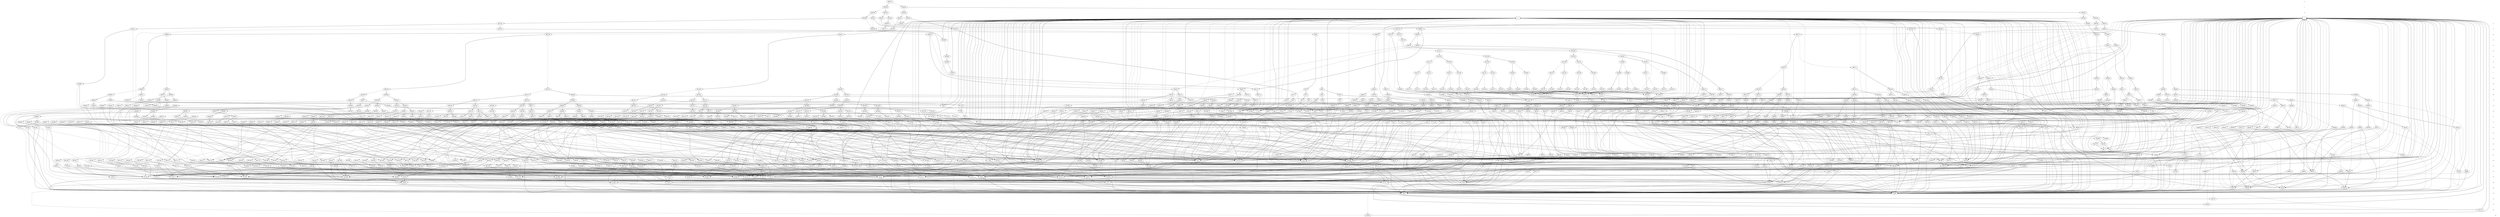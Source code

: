 digraph BDD {
center = true;
{ rank = same; { node [style=invis]; "T" };
 { node [shape=box,fontsize=12]; "0"; }
  { node [shape=box,fontsize=12]; "1"; }
}
{ rank=same; { node [shape=plaintext,fontname="Times Italic",fontsize=12] "41" };"664447";}
{ rank=same; { node [shape=plaintext,fontname="Times Italic",fontsize=12] "13" };"664439";"664446";}
{ rank=same; { node [shape=plaintext,fontname="Times Italic",fontsize=12] "20" };"664434";"664438";"664443";"664445";}
{ rank=same; { node [shape=plaintext,fontname="Times Italic",fontsize=12] "1" };"664413";"664431";"664433";"664436";"664437";"664440";"664442";"664444";}
{ rank=same; { node [shape=plaintext,fontname="Times Italic",fontsize=12] "45" };"598366";"598429";"598434";"655243";"664432";"664441";}
{ rank=same; { node [shape=plaintext,fontname="Times Italic",fontsize=12] "33" };"598173";"598294";"598299";"598410";"598428";"598433";"655229";"655241";"655242";"655256";"655274";"664140";}
{ rank=same; { node [shape=plaintext,fontname="Times Italic",fontsize=12] "169" };"6683";"598038";"598084";"598172";"598293";"598297";"598365";"598409";"598427";"598432";"655272";"655273";"661687";"664139";}
{ rank=same; { node [shape=plaintext,fontname="Times Italic",fontsize=12] "50" };"654865";"655218";}
{ rank=same; { node [shape=plaintext,fontname="Times Italic",fontsize=12] "213" };"598234";"598292";"598421";"598426";}
{ rank=same; { node [shape=plaintext,fontname="Times Italic",fontsize=12] "150" };"655200";"655217";}
{ rank=same; { node [shape=plaintext,fontname="Times Italic",fontsize=12] "58" };"654864";"655091";"655106";"655199";"655216";}
{ rank=same; { node [shape=plaintext,fontname="Times Italic",fontsize=12] "68" };"654863";"655081";"655090";"655098";"655105";"655191";"655198";"655208";"655215";}
{ rank=same; { node [shape=plaintext,fontname="Times Italic",fontsize=12] "349" };"598125";"598171";}
{ rank=same; { node [shape=plaintext,fontname="Times Italic",fontsize=12] "77" };"654862";"655077";"655080";"655086";"655089";"655094";"655097";"655101";"655104";"655186";"655190";"655194";"655197";"655204";"655207";"655211";"655214";}
{ rank=same; { node [shape=plaintext,fontname="Times Italic",fontsize=12] "274" };"165765";"598362";"598364";"598415";"598420";"598423";"598425";}
{ rank=same; { node [shape=plaintext,fontname="Times Italic",fontsize=12] "226" };"654880";}
{ rank=same; { node [shape=plaintext,fontname="Times Italic",fontsize=12] "200" };"6676";"6682";"165435";"598023";"598037";"598062";"598083";"598104";"598124";"598148";"598170";"598176";"598214";"598233";"598272";"598291";"598358";"598363";"598388";"598408";"598411";"598416";"598422";"598424";"654990";"655074";"655076";"655078";"655079";"655083";"655085";"655087";"655088";"655092";"655093";"655095";"655096";"655099";"655100";"655102";"655103";"655184";"655185";"655188";"655189";"655192";"655193";"655195";"655196";"655202";"655203";"655205";"655206";"655209";"655210";"655212";"655213";"661594";"661686";"663879";"664132";}
{ rank=same; { node [shape=plaintext,fontname="Times Italic",fontsize=12] "190" };"4295";"6672";"6675";"6678";"6681";"31653";"164495";"317775";"317794";"598016";"598022";"598029";"598036";"598051";"598061";"598070";"598082";"598095";"598103";"598115";"598123";"598135";"598147";"598158";"598169";"598174";"598175";"598196";"598213";"598225";"598232";"598254";"598271";"598279";"598290";"598361";"598378";"598387";"598396";"598407";"598414";"598419";"654976";"654989";"655017";"655053";"655073";"655075";"655082";"655084";"655187";"655201";"661554";"661593";"661640";"661685";"663849";"663878";"664096";"664131";}
{ rank=same; { node [shape=plaintext,fontname="Times Italic",fontsize=12] "179" };"539";"540";"3192";"3560";"3730";"3816";"4249";"6430";"6477";"6671";"6673";"6674";"6677";"6679";"6680";"29306";"583397";"598012";"598015";"598019";"598021";"598025";"598028";"598032";"598035";"598043";"598050";"598056";"598060";"598065";"598069";"598076";"598081";"598088";"598094";"598099";"598102";"598108";"598114";"598119";"598122";"598129";"598134";"598142";"598146";"598152";"598157";"598165";"598168";"598184";"598195";"598207";"598212";"598218";"598224";"598228";"598231";"598242";"598253";"598265";"598270";"598275";"598278";"598285";"598289";"598359";"598360";"598370";"598377";"598382";"598386";"598391";"598395";"598402";"598406";"598412";"598413";"598417";"598418";"631551";"654975";"654988";"661527";"661553";"661581";"661592";"661608";"661639";"661670";"661684";"663827";"663848";"663870";"663877";"664068";"664095";"664123";"664130";}
{ rank=same; { node [shape=plaintext,fontname="Times Italic",fontsize=12] "116" };"1085";"1086";"7864";"8413";"597862";"597882";"597895";"598010";"598011";"598013";"598014";"598017";"598018";"598020";"598024";"598026";"598027";"598030";"598031";"598033";"598034";"598040";"598042";"598046";"598049";"598054";"598059";"598064";"598068";"598073";"598075";"598079";"598080";"598178";"598183";"598189";"598194";"598201";"598206";"598209";"598211";"598215";"598217";"598220";"598223";"598227";"598230";"598239";"598241";"598247";"598252";"598259";"598264";"598267";"598269";"598274";"598277";"598282";"598284";"598287";"598288";"598369";"598373";"598376";"598380";"598385";"598390";"598394";"598399";"598401";"598405";"661526";"661531";"661552";"661558";"661580";"661591";"661607";"661630";"661638";"661661";"661669";"661680";"661683";"662088";"663239";"663577";"663826";"663834";"663847";"663856";"663869";"663876";"664067";"664081";"664094";"664109";"664122";"664129";}
{ rank=same; { node [shape=plaintext,fontname="Times Italic",fontsize=12] "107" };"1099";"1100";"5336";"5992";"6009";"6064";"6081";"6116";"6133";"6163";"6194";"6571";"6580";"7638";"583911";"584017";"584053";"584069";"597608";"597672";"597861";"597864";"597866";"597870";"597873";"597875";"597880";"597884";"597890";"597892";"597896";"597897";"597902";"597904";"597906";"597907";"597910";"597912";"598177";"598180";"598182";"598186";"598188";"598191";"598193";"598198";"598200";"598203";"598205";"598208";"598210";"598216";"598219";"598221";"598222";"598226";"598229";"598236";"598238";"598240";"598244";"598246";"598249";"598251";"598256";"598258";"598261";"598263";"598266";"598268";"598273";"598276";"598280";"598281";"598283";"598286";"619118";"661517";"661525";"661528";"661530";"661541";"661551";"661555";"661557";"661568";"661579";"661586";"661590";"661598";"661606";"661618";"661629";"661634";"661637";"661650";"661660";"661665";"661668";"661675";"661679";"661682";"662296";"662328";"662353";"662457";"663576";"663820";"663825";"663833";"663840";"663846";"663855";"663862";"663868";"663875";"664061";"664066";"664074";"664080";"664087";"664093";"664102";"664108";"664115";"664121";"664128";}
{ rank=same; { node [shape=plaintext,fontname="Times Italic",fontsize=12] "97" };"1112";"4220";"5335";"7768";"7909";"16726";"16750";"17135";"17157";"18811";"19252";"268314";"598087";"598090";"598093";"598097";"598098";"598101";"598107";"598110";"598113";"598117";"598118";"598121";"598128";"598130";"598133";"598138";"598141";"598144";"598145";"598151";"598153";"598156";"598161";"598164";"598167";"619117";"657003";"657046";"661516";"661519";"661524";"661529";"661535";"661540";"661545";"661550";"661556";"661562";"661567";"661572";"661578";"661582";"661585";"661589";"661597";"661600";"661605";"661612";"661617";"661622";"661628";"661632";"661633";"661635";"661636";"661644";"661649";"661654";"661659";"661663";"661664";"661666";"661667";"661671";"661674";"661678";"661681";"662295";"662327";"662352";"662456";"663575";"663817";"663819";"663822";"663824";"663829";"663832";"663836";"663839";"663842";"663845";"663851";"663854";"663858";"663861";"663864";"663867";"663872";"663874";"664058";"664060";"664063";"664065";"664070";"664073";"664076";"664079";"664083";"664086";"664089";"664092";"664098";"664101";"664104";"664107";"664111";"664114";"664117";"664120";"664125";"664127";}
{ rank=same; { node [shape=plaintext,fontname="Times Italic",fontsize=12] "87" };"1122";"1123";"6127";"6129";"6182";"6186";"6317";"6319";"6381";"6382";"6426";"6472";"16725";"16749";"17134";"17156";"78614";"90176";"268246";"268374";"598085";"598086";"598089";"598091";"598092";"598096";"598100";"598105";"598106";"598109";"598111";"598112";"598116";"598120";"598126";"598127";"598131";"598132";"598136";"598137";"598139";"598140";"598143";"598149";"598150";"598154";"598155";"598159";"598160";"598162";"598163";"598166";"610423";"610461";"610929";"611026";"616226";"616409";"618990";"619016";"624463";"624478";"626332";"626386";"641316";"641322";"641487";"641493";"661515";"661523";"661539";"661549";"661566";"661577";"661584";"661588";"661596";"661604";"661616";"661627";"661648";"661658";"661673";"661677";"662351";"662455";"663816";"663818";"663821";"663823";"663828";"663830";"663831";"663835";"663837";"663838";"663841";"663843";"663844";"663850";"663852";"663853";"663857";"663859";"663860";"663863";"663865";"663866";"663871";"663873";"664057";"664059";"664062";"664064";"664069";"664071";"664072";"664075";"664077";"664078";"664082";"664084";"664085";"664088";"664090";"664091";"664097";"664099";"664100";"664103";"664105";"664106";"664110";"664112";"664113";"664116";"664118";"664119";"664124";"664126";}
{ rank=same; { node [shape=plaintext,fontname="Times Italic",fontsize=12] "283" };"1164";"79260";"91177";"91294";"91436";"91538";"91578";"92061";"100107";"100183";"100192";"100274";"144151";"590765";"598041";"598044";"598045";"598047";"598048";"598052";"598053";"598055";"598057";"598058";"598063";"598066";"598067";"598071";"598072";"598074";"598077";"598078";"598368";"598371";"598372";"598374";"598375";"598379";"598381";"598383";"598384";"598389";"598392";"598393";"598397";"598398";"598400";"598403";"598404";}
{ rank=same; { node [shape=plaintext,fontname="Times Italic",fontsize=12] "159" };"1382";}
{ rank=same; { node [shape=plaintext,fontname="Times Italic",fontsize=12] "238" };"562683";"562685";}
{ rank=same; { node [shape=plaintext,fontname="Times Italic",fontsize=12] "232" };"188139";"188170";}
{ rank=same; { node [shape=plaintext,fontname="Times Italic",fontsize=12] "244" };"1641";"1642";}
{ rank=same; { node [shape=plaintext,fontname="Times Italic",fontsize=12] "343" };"5523";"5524";"82704";"96265";"100304";"100334";"152494";"204304";"211318";"211332";"584045";"584061";"590439";"590553";"592675";"592785";"598179";"598181";"598185";"598187";"598190";"598192";"598197";"598199";"598202";"598204";"598235";"598237";"598243";"598245";"598248";"598250";"598255";"598257";"598260";"598262";}
{ rank=same; { node [shape=plaintext,fontname="Times Italic",fontsize=12] "264" };"5530";"5531";"77001";"77055";"87928";"88006";"88858";"89422";"141695";"142297";"590924";"593105";"593156";"593166";"593190";"597316";"597344";"597863";"597865";"597869";"597872";"597874";"597879";"597889";"597891";"597901";"597903";"597924";"597926";"597971";"597973";"619043";"619109";"619433";"619556";"622686";"622736";"632286";"632296";"632374";"632384";"656968";"656976";"657029";"657037";"661514";"661520";"661521";"661522";"661532";"661534";"661536";"661538";"661543";"661544";"661546";"661548";"661559";"661561";"661563";"661565";"661569";"661571";"661573";"661574";"661576";"661583";"661587";"661595";"661601";"661602";"661603";"661609";"661611";"661613";"661615";"661619";"661621";"661623";"661624";"661626";"661631";"661641";"661643";"661645";"661647";"661652";"661653";"661655";"661657";"661662";"661672";"661676";"662289";"662299";"662302";"662309";"662312";"662321";"662331";"662334";"662339";"662341";"662344";"662379";"662382";"662387";"662389";"662392";"662399";"662406";"662408";"662418";"662421";"662428";"662431";"662438";"662445";"662447";}
{ rank=same; { node [shape=plaintext,fontname="Times Italic",fontsize=12] "257" };"5534";"5535";"8630";"8634";"9087";"9097";"76544";"76991";"78466";"78476";"87179";"87866";"87930";"88008";"140297";"140992";"593103";"593154";"593210";"593220";"593225";"593229";"593242";"593301";"593324";"593328";"618061";"618214";"619042";"619108";"632004";"632052";"632275";"632292";"632305";"632326";"632361";"632380";"656967";"656975";"657012";"657036";"658612";"658645";"658652";"658657";"658694";"658699";"658706";"658711";"659386";"659419";"659427";"659438";"659442";"659478";"659489";"659493";"661518";"661533";"661537";"661542";"661547";"661560";"661564";"661570";"661575";"661599";"661610";"661614";"661620";"661625";"661642";"661646";"661651";"661656";"662308";"662405";"662427";"662444";}
{ rank=same; { node [shape=plaintext,fontname="Times Italic",fontsize=12] "303" };"5538";"84317";"84345";"98668";"98686";"98706";"100106";"151171";"152346";"598305";"598311";"598314";"598316";"598321";"598331";"598342";"598344";}
{ rank=same; { node [shape=plaintext,fontname="Times Italic",fontsize=12] "270" };"76524";"76569";"76578";"76971";"87117";"87120";"87159";"87212";"87267";"87846";"87899";"87977";"140277";"140321";"140376";"140972";"141016";"141071";"614495";"614517";"614523";"614531";"614550";"614569";"614613";"614619";"618998";"619059";}
{ rank=same; { node [shape=plaintext,fontname="Times Italic",fontsize=12] "250" };"5914";"5915";"76510";"76568";"87145";"87832";"593207";"593219";}
{ rank=same; { node [shape=plaintext,fontname="Times Italic",fontsize=12] "294" };"5918";"5919";"598304";"598310";}
{ rank=same; { node [shape=plaintext,fontname="Times Italic",fontsize=12] "330" };"68876";"76509";}
{ rank=same; { node [shape=plaintext,fontname="Times Italic",fontsize=12] "311" };"440124";}
{ rank=same; { node [shape=plaintext,fontname="Times Italic",fontsize=12] "317" };"583361";}
{ rank=same; { node [shape=plaintext,fontname="Times Italic",fontsize=12] "322" };"631515";}
{ rank=same; { node [shape=plaintext,fontname="Times Italic",fontsize=12] "326" };"654939";}
edge [style = invis]; {"41" -> "13" -> "20" -> "1" -> "45" -> "33" -> "169" -> "50" -> "213" -> "150" -> "58" -> "68" -> "349" -> "77" -> "274" -> "226" -> "200" -> "190" -> "179" -> "116" -> "107" -> "97" -> "87" -> "283" -> "159" -> "238" -> "232" -> "244" -> "343" -> "264" -> "257" -> "303" -> "270" -> "250" -> "294" -> "330" -> "311" -> "317" -> "322" -> "326" -> "T"; }
"539" -> "1" [style=solid,arrowsize=".75"];
"539" -> "0" [style=dashed,arrowsize=".75"];
"540" -> "0" [style=solid,arrowsize=".75"];
"540" -> "1" [style=dashed,arrowsize=".75"];
"1085" -> "1" [style=solid,arrowsize=".75"];
"1085" -> "0" [style=dashed,arrowsize=".75"];
"1086" -> "0" [style=solid,arrowsize=".75"];
"1086" -> "1" [style=dashed,arrowsize=".75"];
"1099" -> "1" [style=solid,arrowsize=".75"];
"1099" -> "0" [style=dashed,arrowsize=".75"];
"1100" -> "0" [style=solid,arrowsize=".75"];
"1100" -> "1" [style=dashed,arrowsize=".75"];
"1112" -> "1" [style=solid,arrowsize=".75"];
"1112" -> "0" [style=dashed,arrowsize=".75"];
"1122" -> "1" [style=solid,arrowsize=".75"];
"1122" -> "0" [style=dashed,arrowsize=".75"];
"1123" -> "0" [style=solid,arrowsize=".75"];
"1123" -> "1" [style=dashed,arrowsize=".75"];
"1164" -> "1" [style=solid,arrowsize=".75"];
"1164" -> "0" [style=dashed,arrowsize=".75"];
"1382" -> "1" [style=solid,arrowsize=".75"];
"1382" -> "0" [style=dashed,arrowsize=".75"];
"1641" -> "1" [style=solid,arrowsize=".75"];
"1641" -> "0" [style=dashed,arrowsize=".75"];
"1642" -> "0" [style=solid,arrowsize=".75"];
"1642" -> "1" [style=dashed,arrowsize=".75"];
"3192" -> "1382" [style=solid,arrowsize=".75"];
"3192" -> "0" [style=dashed,arrowsize=".75"];
"3560" -> "1" [style=solid,arrowsize=".75"];
"3560" -> "1122" [style=dashed,arrowsize=".75"];
"3730" -> "0" [style=solid,arrowsize=".75"];
"3730" -> "1122" [style=dashed,arrowsize=".75"];
"3816" -> "1" [style=solid,arrowsize=".75"];
"3816" -> "1112" [style=dashed,arrowsize=".75"];
"4220" -> "0" [style=solid,arrowsize=".75"];
"4220" -> "1123" [style=dashed,arrowsize=".75"];
"4249" -> "0" [style=solid,arrowsize=".75"];
"4249" -> "1112" [style=dashed,arrowsize=".75"];
"4295" -> "3560" [style=solid,arrowsize=".75"];
"4295" -> "1" [style=dashed,arrowsize=".75"];
"5335" -> "1" [style=solid,arrowsize=".75"];
"5335" -> "1122" [style=dashed,arrowsize=".75"];
"5336" -> "0" [style=solid,arrowsize=".75"];
"5336" -> "4220" [style=dashed,arrowsize=".75"];
"5523" -> "1" [style=solid,arrowsize=".75"];
"5523" -> "0" [style=dashed,arrowsize=".75"];
"5524" -> "0" [style=solid,arrowsize=".75"];
"5524" -> "1" [style=dashed,arrowsize=".75"];
"5530" -> "1" [style=solid,arrowsize=".75"];
"5530" -> "0" [style=dashed,arrowsize=".75"];
"5531" -> "0" [style=solid,arrowsize=".75"];
"5531" -> "1" [style=dashed,arrowsize=".75"];
"5534" -> "1" [style=solid,arrowsize=".75"];
"5534" -> "0" [style=dashed,arrowsize=".75"];
"5535" -> "0" [style=solid,arrowsize=".75"];
"5535" -> "1" [style=dashed,arrowsize=".75"];
"5538" -> "1" [style=solid,arrowsize=".75"];
"5538" -> "0" [style=dashed,arrowsize=".75"];
"5914" -> "1" [style=solid,arrowsize=".75"];
"5914" -> "0" [style=dashed,arrowsize=".75"];
"5915" -> "0" [style=solid,arrowsize=".75"];
"5915" -> "1" [style=dashed,arrowsize=".75"];
"5918" -> "1" [style=solid,arrowsize=".75"];
"5918" -> "0" [style=dashed,arrowsize=".75"];
"5919" -> "0" [style=solid,arrowsize=".75"];
"5919" -> "1" [style=dashed,arrowsize=".75"];
"5992" -> "5530" [style=solid,arrowsize=".75"];
"5992" -> "0" [style=dashed,arrowsize=".75"];
"6009" -> "0" [style=solid,arrowsize=".75"];
"6009" -> "5530" [style=dashed,arrowsize=".75"];
"6064" -> "5531" [style=solid,arrowsize=".75"];
"6064" -> "0" [style=dashed,arrowsize=".75"];
"6081" -> "0" [style=solid,arrowsize=".75"];
"6081" -> "5531" [style=dashed,arrowsize=".75"];
"6116" -> "5531" [style=solid,arrowsize=".75"];
"6116" -> "1" [style=dashed,arrowsize=".75"];
"6127" -> "1" [style=solid,arrowsize=".75"];
"6127" -> "5535" [style=dashed,arrowsize=".75"];
"6129" -> "1" [style=solid,arrowsize=".75"];
"6129" -> "5915" [style=dashed,arrowsize=".75"];
"6133" -> "1" [style=solid,arrowsize=".75"];
"6133" -> "5531" [style=dashed,arrowsize=".75"];
"6163" -> "5530" [style=solid,arrowsize=".75"];
"6163" -> "1" [style=dashed,arrowsize=".75"];
"6182" -> "1" [style=solid,arrowsize=".75"];
"6182" -> "5534" [style=dashed,arrowsize=".75"];
"6186" -> "1" [style=solid,arrowsize=".75"];
"6186" -> "5914" [style=dashed,arrowsize=".75"];
"6194" -> "1" [style=solid,arrowsize=".75"];
"6194" -> "5530" [style=dashed,arrowsize=".75"];
"6317" -> "5535" [style=solid,arrowsize=".75"];
"6317" -> "0" [style=dashed,arrowsize=".75"];
"6319" -> "5915" [style=solid,arrowsize=".75"];
"6319" -> "0" [style=dashed,arrowsize=".75"];
"6381" -> "5534" [style=solid,arrowsize=".75"];
"6381" -> "0" [style=dashed,arrowsize=".75"];
"6382" -> "5914" [style=solid,arrowsize=".75"];
"6382" -> "0" [style=dashed,arrowsize=".75"];
"6426" -> "5914" [style=solid,arrowsize=".75"];
"6426" -> "1" [style=dashed,arrowsize=".75"];
"6430" -> "6163" [style=solid,arrowsize=".75"];
"6430" -> "1" [style=dashed,arrowsize=".75"];
"6472" -> "5915" [style=solid,arrowsize=".75"];
"6472" -> "1" [style=dashed,arrowsize=".75"];
"6477" -> "1100" [style=solid,arrowsize=".75"];
"6477" -> "6116" [style=dashed,arrowsize=".75"];
"6571" -> "5530" [style=solid,arrowsize=".75"];
"6571" -> "5531" [style=dashed,arrowsize=".75"];
"6580" -> "5531" [style=solid,arrowsize=".75"];
"6580" -> "5530" [style=dashed,arrowsize=".75"];
"6671" -> "6009" [style=solid,arrowsize=".75"];
"6671" -> "6580" [style=dashed,arrowsize=".75"];
"6672" -> "6477" [style=solid,arrowsize=".75"];
"6672" -> "6671" [style=dashed,arrowsize=".75"];
"6673" -> "6081" [style=solid,arrowsize=".75"];
"6673" -> "5531" [style=dashed,arrowsize=".75"];
"6674" -> "0" [style=solid,arrowsize=".75"];
"6674" -> "6064" [style=dashed,arrowsize=".75"];
"6675" -> "6673" [style=solid,arrowsize=".75"];
"6675" -> "6674" [style=dashed,arrowsize=".75"];
"6676" -> "6672" [style=solid,arrowsize=".75"];
"6676" -> "6675" [style=dashed,arrowsize=".75"];
"6677" -> "5530" [style=solid,arrowsize=".75"];
"6677" -> "6194" [style=dashed,arrowsize=".75"];
"6678" -> "6430" [style=solid,arrowsize=".75"];
"6678" -> "6677" [style=dashed,arrowsize=".75"];
"6679" -> "6571" [style=solid,arrowsize=".75"];
"6679" -> "6133" [style=dashed,arrowsize=".75"];
"6680" -> "5992" [style=solid,arrowsize=".75"];
"6680" -> "1099" [style=dashed,arrowsize=".75"];
"6681" -> "6679" [style=solid,arrowsize=".75"];
"6681" -> "6680" [style=dashed,arrowsize=".75"];
"6682" -> "6678" [style=solid,arrowsize=".75"];
"6682" -> "6681" [style=dashed,arrowsize=".75"];
"6683" -> "6676" [style=solid,arrowsize=".75"];
"6683" -> "6682" [style=dashed,arrowsize=".75"];
"7638" -> "1" [style=solid,arrowsize=".75"];
"7638" -> "5335" [style=dashed,arrowsize=".75"];
"7768" -> "1" [style=solid,arrowsize=".75"];
"7768" -> "6129" [style=dashed,arrowsize=".75"];
"7864" -> "0" [style=solid,arrowsize=".75"];
"7864" -> "5336" [style=dashed,arrowsize=".75"];
"7909" -> "1" [style=solid,arrowsize=".75"];
"7909" -> "6186" [style=dashed,arrowsize=".75"];
"8413" -> "7638" [style=solid,arrowsize=".75"];
"8413" -> "5336" [style=dashed,arrowsize=".75"];
"8630" -> "0" [style=solid,arrowsize=".75"];
"8630" -> "5915" [style=dashed,arrowsize=".75"];
"8634" -> "5914" [style=solid,arrowsize=".75"];
"8634" -> "0" [style=dashed,arrowsize=".75"];
"9087" -> "1" [style=solid,arrowsize=".75"];
"9087" -> "5914" [style=dashed,arrowsize=".75"];
"9097" -> "5915" [style=solid,arrowsize=".75"];
"9097" -> "1" [style=dashed,arrowsize=".75"];
"16725" -> "8634" [style=solid,arrowsize=".75"];
"16725" -> "1" [style=dashed,arrowsize=".75"];
"16726" -> "16725" [style=solid,arrowsize=".75"];
"16726" -> "6426" [style=dashed,arrowsize=".75"];
"16749" -> "8630" [style=solid,arrowsize=".75"];
"16749" -> "1" [style=dashed,arrowsize=".75"];
"16750" -> "16749" [style=solid,arrowsize=".75"];
"16750" -> "6472" [style=dashed,arrowsize=".75"];
"17134" -> "1" [style=solid,arrowsize=".75"];
"17134" -> "8634" [style=dashed,arrowsize=".75"];
"17135" -> "6186" [style=solid,arrowsize=".75"];
"17135" -> "17134" [style=dashed,arrowsize=".75"];
"17156" -> "1" [style=solid,arrowsize=".75"];
"17156" -> "8630" [style=dashed,arrowsize=".75"];
"17157" -> "6129" [style=solid,arrowsize=".75"];
"17157" -> "17156" [style=dashed,arrowsize=".75"];
"18811" -> "8630" [style=solid,arrowsize=".75"];
"18811" -> "5915" [style=dashed,arrowsize=".75"];
"19252" -> "8634" [style=solid,arrowsize=".75"];
"19252" -> "5914" [style=dashed,arrowsize=".75"];
"29306" -> "1382" [style=solid,arrowsize=".75"];
"29306" -> "1" [style=dashed,arrowsize=".75"];
"31653" -> "3560" [style=solid,arrowsize=".75"];
"31653" -> "0" [style=dashed,arrowsize=".75"];
"68876" -> "1" [style=solid,arrowsize=".75"];
"68876" -> "0" [style=dashed,arrowsize=".75"];
"76509" -> "0" [style=solid,arrowsize=".75"];
"76509" -> "1" [style=dashed,arrowsize=".75"];
"76510" -> "0" [style=solid,arrowsize=".75"];
"76510" -> "68876" [style=dashed,arrowsize=".75"];
"76524" -> "0" [style=solid,arrowsize=".75"];
"76524" -> "68876" [style=dashed,arrowsize=".75"];
"76544" -> "0" [style=solid,arrowsize=".75"];
"76544" -> "68876" [style=dashed,arrowsize=".75"];
"76568" -> "68876" [style=solid,arrowsize=".75"];
"76568" -> "0" [style=dashed,arrowsize=".75"];
"76569" -> "0" [style=solid,arrowsize=".75"];
"76569" -> "76568" [style=dashed,arrowsize=".75"];
"76578" -> "76510" [style=solid,arrowsize=".75"];
"76578" -> "0" [style=dashed,arrowsize=".75"];
"76971" -> "68876" [style=solid,arrowsize=".75"];
"76971" -> "0" [style=dashed,arrowsize=".75"];
"76991" -> "68876" [style=solid,arrowsize=".75"];
"76991" -> "0" [style=dashed,arrowsize=".75"];
"77001" -> "68876" [style=solid,arrowsize=".75"];
"77001" -> "0" [style=dashed,arrowsize=".75"];
"77055" -> "0" [style=solid,arrowsize=".75"];
"77055" -> "68876" [style=dashed,arrowsize=".75"];
"78466" -> "0" [style=solid,arrowsize=".75"];
"78466" -> "76971" [style=dashed,arrowsize=".75"];
"78476" -> "76524" [style=solid,arrowsize=".75"];
"78476" -> "0" [style=dashed,arrowsize=".75"];
"78614" -> "0" [style=solid,arrowsize=".75"];
"78614" -> "68876" [style=dashed,arrowsize=".75"];
"79260" -> "68876" [style=solid,arrowsize=".75"];
"79260" -> "0" [style=dashed,arrowsize=".75"];
"82704" -> "0" [style=solid,arrowsize=".75"];
"82704" -> "68876" [style=dashed,arrowsize=".75"];
"84317" -> "68876" [style=solid,arrowsize=".75"];
"84317" -> "0" [style=dashed,arrowsize=".75"];
"84345" -> "0" [style=solid,arrowsize=".75"];
"84345" -> "68876" [style=dashed,arrowsize=".75"];
"87117" -> "1" [style=solid,arrowsize=".75"];
"87117" -> "76509" [style=dashed,arrowsize=".75"];
"87120" -> "76509" [style=solid,arrowsize=".75"];
"87120" -> "1" [style=dashed,arrowsize=".75"];
"87145" -> "0" [style=solid,arrowsize=".75"];
"87145" -> "76509" [style=dashed,arrowsize=".75"];
"87159" -> "0" [style=solid,arrowsize=".75"];
"87159" -> "76509" [style=dashed,arrowsize=".75"];
"87179" -> "0" [style=solid,arrowsize=".75"];
"87179" -> "76509" [style=dashed,arrowsize=".75"];
"87212" -> "87145" [style=solid,arrowsize=".75"];
"87212" -> "5915" [style=dashed,arrowsize=".75"];
"87267" -> "5915" [style=solid,arrowsize=".75"];
"87267" -> "87145" [style=dashed,arrowsize=".75"];
"87832" -> "76509" [style=solid,arrowsize=".75"];
"87832" -> "0" [style=dashed,arrowsize=".75"];
"87846" -> "76509" [style=solid,arrowsize=".75"];
"87846" -> "0" [style=dashed,arrowsize=".75"];
"87866" -> "76509" [style=solid,arrowsize=".75"];
"87866" -> "0" [style=dashed,arrowsize=".75"];
"87899" -> "87832" [style=solid,arrowsize=".75"];
"87899" -> "5914" [style=dashed,arrowsize=".75"];
"87928" -> "76509" [style=solid,arrowsize=".75"];
"87928" -> "1" [style=dashed,arrowsize=".75"];
"87930" -> "76509" [style=solid,arrowsize=".75"];
"87930" -> "1" [style=dashed,arrowsize=".75"];
"87977" -> "5914" [style=solid,arrowsize=".75"];
"87977" -> "87832" [style=dashed,arrowsize=".75"];
"88006" -> "1" [style=solid,arrowsize=".75"];
"88006" -> "76509" [style=dashed,arrowsize=".75"];
"88008" -> "1" [style=solid,arrowsize=".75"];
"88008" -> "76509" [style=dashed,arrowsize=".75"];
"88858" -> "0" [style=solid,arrowsize=".75"];
"88858" -> "76509" [style=dashed,arrowsize=".75"];
"89422" -> "76509" [style=solid,arrowsize=".75"];
"89422" -> "0" [style=dashed,arrowsize=".75"];
"90176" -> "76509" [style=solid,arrowsize=".75"];
"90176" -> "0" [style=dashed,arrowsize=".75"];
"91177" -> "87159" [style=solid,arrowsize=".75"];
"91177" -> "76509" [style=dashed,arrowsize=".75"];
"91294" -> "0" [style=solid,arrowsize=".75"];
"91294" -> "76509" [style=dashed,arrowsize=".75"];
"91436" -> "76509" [style=solid,arrowsize=".75"];
"91436" -> "87120" [style=dashed,arrowsize=".75"];
"91538" -> "76509" [style=solid,arrowsize=".75"];
"91538" -> "87117" [style=dashed,arrowsize=".75"];
"91578" -> "76509" [style=solid,arrowsize=".75"];
"91578" -> "1" [style=dashed,arrowsize=".75"];
"92061" -> "87846" [style=solid,arrowsize=".75"];
"92061" -> "76509" [style=dashed,arrowsize=".75"];
"96265" -> "1" [style=solid,arrowsize=".75"];
"96265" -> "76509" [style=dashed,arrowsize=".75"];
"98668" -> "76509" [style=solid,arrowsize=".75"];
"98668" -> "0" [style=dashed,arrowsize=".75"];
"98686" -> "76509" [style=solid,arrowsize=".75"];
"98686" -> "1" [style=dashed,arrowsize=".75"];
"98706" -> "1" [style=solid,arrowsize=".75"];
"98706" -> "76509" [style=dashed,arrowsize=".75"];
"100106" -> "0" [style=solid,arrowsize=".75"];
"100106" -> "76509" [style=dashed,arrowsize=".75"];
"100107" -> "100106" [style=solid,arrowsize=".75"];
"100107" -> "76509" [style=dashed,arrowsize=".75"];
"100183" -> "76509" [style=solid,arrowsize=".75"];
"100183" -> "98686" [style=dashed,arrowsize=".75"];
"100192" -> "76509" [style=solid,arrowsize=".75"];
"100192" -> "98706" [style=dashed,arrowsize=".75"];
"100274" -> "98668" [style=solid,arrowsize=".75"];
"100274" -> "76509" [style=dashed,arrowsize=".75"];
"100304" -> "76509" [style=solid,arrowsize=".75"];
"100304" -> "1" [style=dashed,arrowsize=".75"];
"100334" -> "76509" [style=solid,arrowsize=".75"];
"100334" -> "0" [style=dashed,arrowsize=".75"];
"140277" -> "1" [style=solid,arrowsize=".75"];
"140277" -> "68876" [style=dashed,arrowsize=".75"];
"140297" -> "1" [style=solid,arrowsize=".75"];
"140297" -> "68876" [style=dashed,arrowsize=".75"];
"140321" -> "5914" [style=solid,arrowsize=".75"];
"140321" -> "76568" [style=dashed,arrowsize=".75"];
"140376" -> "5915" [style=solid,arrowsize=".75"];
"140376" -> "76510" [style=dashed,arrowsize=".75"];
"140972" -> "68876" [style=solid,arrowsize=".75"];
"140972" -> "1" [style=dashed,arrowsize=".75"];
"140992" -> "68876" [style=solid,arrowsize=".75"];
"140992" -> "1" [style=dashed,arrowsize=".75"];
"141016" -> "76568" [style=solid,arrowsize=".75"];
"141016" -> "5914" [style=dashed,arrowsize=".75"];
"141071" -> "76510" [style=solid,arrowsize=".75"];
"141071" -> "5915" [style=dashed,arrowsize=".75"];
"141695" -> "1" [style=solid,arrowsize=".75"];
"141695" -> "68876" [style=dashed,arrowsize=".75"];
"142297" -> "68876" [style=solid,arrowsize=".75"];
"142297" -> "1" [style=dashed,arrowsize=".75"];
"144151" -> "1" [style=solid,arrowsize=".75"];
"144151" -> "68876" [style=dashed,arrowsize=".75"];
"151171" -> "68876" [style=solid,arrowsize=".75"];
"151171" -> "1" [style=dashed,arrowsize=".75"];
"152346" -> "1" [style=solid,arrowsize=".75"];
"152346" -> "68876" [style=dashed,arrowsize=".75"];
"152494" -> "68876" [style=solid,arrowsize=".75"];
"152494" -> "1" [style=dashed,arrowsize=".75"];
"164495" -> "76509" [style=solid,arrowsize=".75"];
"164495" -> "0" [style=dashed,arrowsize=".75"];
"165435" -> "76509" [style=solid,arrowsize=".75"];
"165435" -> "0" [style=dashed,arrowsize=".75"];
"165765" -> "165435" [style=solid,arrowsize=".75"];
"165765" -> "164495" [style=dashed,arrowsize=".75"];
"188139" -> "1642" [style=solid,arrowsize=".75"];
"188139" -> "1641" [style=dashed,arrowsize=".75"];
"188170" -> "1641" [style=solid,arrowsize=".75"];
"188170" -> "1642" [style=dashed,arrowsize=".75"];
"204304" -> "0" [style=solid,arrowsize=".75"];
"204304" -> "76509" [style=dashed,arrowsize=".75"];
"211318" -> "76509" [style=solid,arrowsize=".75"];
"211318" -> "68876" [style=dashed,arrowsize=".75"];
"211332" -> "68876" [style=solid,arrowsize=".75"];
"211332" -> "76509" [style=dashed,arrowsize=".75"];
"268246" -> "68876" [style=solid,arrowsize=".75"];
"268246" -> "76509" [style=dashed,arrowsize=".75"];
"268314" -> "1122" [style=solid,arrowsize=".75"];
"268314" -> "268246" [style=dashed,arrowsize=".75"];
"268374" -> "76509" [style=solid,arrowsize=".75"];
"268374" -> "68876" [style=dashed,arrowsize=".75"];
"317775" -> "3730" [style=solid,arrowsize=".75"];
"317775" -> "0" [style=dashed,arrowsize=".75"];
"317794" -> "3730" [style=solid,arrowsize=".75"];
"317794" -> "540" [style=dashed,arrowsize=".75"];
"440124" -> "1" [style=solid,arrowsize=".75"];
"440124" -> "0" [style=dashed,arrowsize=".75"];
"562683" -> "188139" [style=solid,arrowsize=".75"];
"562683" -> "188170" [style=dashed,arrowsize=".75"];
"562685" -> "188170" [style=solid,arrowsize=".75"];
"562685" -> "188139" [style=dashed,arrowsize=".75"];
"583361" -> "1" [style=solid,arrowsize=".75"];
"583361" -> "0" [style=dashed,arrowsize=".75"];
"583397" -> "440124" [style=solid,arrowsize=".75"];
"583397" -> "1085" [style=dashed,arrowsize=".75"];
"583911" -> "5523" [style=solid,arrowsize=".75"];
"583911" -> "0" [style=dashed,arrowsize=".75"];
"584017" -> "5524" [style=solid,arrowsize=".75"];
"584017" -> "0" [style=dashed,arrowsize=".75"];
"584045" -> "5530" [style=solid,arrowsize=".75"];
"584045" -> "5531" [style=dashed,arrowsize=".75"];
"584053" -> "584045" [style=solid,arrowsize=".75"];
"584053" -> "0" [style=dashed,arrowsize=".75"];
"584061" -> "5531" [style=solid,arrowsize=".75"];
"584061" -> "5530" [style=dashed,arrowsize=".75"];
"584069" -> "584061" [style=solid,arrowsize=".75"];
"584069" -> "0" [style=dashed,arrowsize=".75"];
"590439" -> "76971" [style=solid,arrowsize=".75"];
"590439" -> "140277" [style=dashed,arrowsize=".75"];
"590553" -> "76524" [style=solid,arrowsize=".75"];
"590553" -> "140972" [style=dashed,arrowsize=".75"];
"590765" -> "1" [style=solid,arrowsize=".75"];
"590765" -> "84345" [style=dashed,arrowsize=".75"];
"590924" -> "5915" [style=solid,arrowsize=".75"];
"590924" -> "5914" [style=dashed,arrowsize=".75"];
"592675" -> "87120" [style=solid,arrowsize=".75"];
"592675" -> "87159" [style=dashed,arrowsize=".75"];
"592785" -> "87117" [style=solid,arrowsize=".75"];
"592785" -> "87846" [style=dashed,arrowsize=".75"];
"593103" -> "68876" [style=solid,arrowsize=".75"];
"593103" -> "76509" [style=dashed,arrowsize=".75"];
"593105" -> "5534" [style=solid,arrowsize=".75"];
"593105" -> "593103" [style=dashed,arrowsize=".75"];
"593154" -> "76509" [style=solid,arrowsize=".75"];
"593154" -> "68876" [style=dashed,arrowsize=".75"];
"593156" -> "593154" [style=solid,arrowsize=".75"];
"593156" -> "5535" [style=dashed,arrowsize=".75"];
"593166" -> "593154" [style=solid,arrowsize=".75"];
"593166" -> "5534" [style=dashed,arrowsize=".75"];
"593190" -> "5535" [style=solid,arrowsize=".75"];
"593190" -> "593103" [style=dashed,arrowsize=".75"];
"593207" -> "68876" [style=solid,arrowsize=".75"];
"593207" -> "76509" [style=dashed,arrowsize=".75"];
"593210" -> "5914" [style=solid,arrowsize=".75"];
"593210" -> "593207" [style=dashed,arrowsize=".75"];
"593219" -> "76509" [style=solid,arrowsize=".75"];
"593219" -> "68876" [style=dashed,arrowsize=".75"];
"593220" -> "593219" [style=solid,arrowsize=".75"];
"593220" -> "5914" [style=dashed,arrowsize=".75"];
"593225" -> "593207" [style=solid,arrowsize=".75"];
"593225" -> "5915" [style=dashed,arrowsize=".75"];
"593229" -> "5915" [style=solid,arrowsize=".75"];
"593229" -> "593219" [style=dashed,arrowsize=".75"];
"593242" -> "5915" [style=solid,arrowsize=".75"];
"593242" -> "593207" [style=dashed,arrowsize=".75"];
"593301" -> "593219" [style=solid,arrowsize=".75"];
"593301" -> "5915" [style=dashed,arrowsize=".75"];
"593324" -> "5914" [style=solid,arrowsize=".75"];
"593324" -> "593219" [style=dashed,arrowsize=".75"];
"593328" -> "593207" [style=solid,arrowsize=".75"];
"593328" -> "5914" [style=dashed,arrowsize=".75"];
"597316" -> "0" [style=solid,arrowsize=".75"];
"597316" -> "87120" [style=dashed,arrowsize=".75"];
"597344" -> "87117" [style=solid,arrowsize=".75"];
"597344" -> "0" [style=dashed,arrowsize=".75"];
"597608" -> "100304" [style=solid,arrowsize=".75"];
"597608" -> "100334" [style=dashed,arrowsize=".75"];
"597672" -> "204304" [style=solid,arrowsize=".75"];
"597672" -> "96265" [style=dashed,arrowsize=".75"];
"597861" -> "76509" [style=solid,arrowsize=".75"];
"597861" -> "68876" [style=dashed,arrowsize=".75"];
"597862" -> "1100" [style=solid,arrowsize=".75"];
"597862" -> "597861" [style=dashed,arrowsize=".75"];
"597863" -> "140277" [style=solid,arrowsize=".75"];
"597863" -> "87159" [style=dashed,arrowsize=".75"];
"597864" -> "87159" [style=solid,arrowsize=".75"];
"597864" -> "597863" [style=dashed,arrowsize=".75"];
"597865" -> "68876" [style=solid,arrowsize=".75"];
"597865" -> "76509" [style=dashed,arrowsize=".75"];
"597866" -> "76509" [style=solid,arrowsize=".75"];
"597866" -> "597865" [style=dashed,arrowsize=".75"];
"597869" -> "87120" [style=solid,arrowsize=".75"];
"597869" -> "76971" [style=dashed,arrowsize=".75"];
"597870" -> "597869" [style=solid,arrowsize=".75"];
"597870" -> "76971" [style=dashed,arrowsize=".75"];
"597872" -> "87159" [style=solid,arrowsize=".75"];
"597872" -> "140277" [style=dashed,arrowsize=".75"];
"597873" -> "597872" [style=solid,arrowsize=".75"];
"597873" -> "597863" [style=dashed,arrowsize=".75"];
"597874" -> "76971" [style=solid,arrowsize=".75"];
"597874" -> "87120" [style=dashed,arrowsize=".75"];
"597875" -> "597869" [style=solid,arrowsize=".75"];
"597875" -> "597874" [style=dashed,arrowsize=".75"];
"597879" -> "76524" [style=solid,arrowsize=".75"];
"597879" -> "87117" [style=dashed,arrowsize=".75"];
"597880" -> "597879" [style=solid,arrowsize=".75"];
"597880" -> "76524" [style=dashed,arrowsize=".75"];
"597882" -> "597863" [style=solid,arrowsize=".75"];
"597882" -> "597879" [style=dashed,arrowsize=".75"];
"597884" -> "140277" [style=solid,arrowsize=".75"];
"597884" -> "597863" [style=dashed,arrowsize=".75"];
"597889" -> "87846" [style=solid,arrowsize=".75"];
"597889" -> "140972" [style=dashed,arrowsize=".75"];
"597890" -> "87846" [style=solid,arrowsize=".75"];
"597890" -> "597889" [style=dashed,arrowsize=".75"];
"597891" -> "76509" [style=solid,arrowsize=".75"];
"597891" -> "68876" [style=dashed,arrowsize=".75"];
"597892" -> "76509" [style=solid,arrowsize=".75"];
"597892" -> "597891" [style=dashed,arrowsize=".75"];
"597895" -> "597889" [style=solid,arrowsize=".75"];
"597895" -> "597869" [style=dashed,arrowsize=".75"];
"597896" -> "597891" [style=solid,arrowsize=".75"];
"597896" -> "76509" [style=dashed,arrowsize=".75"];
"597897" -> "597869" [style=solid,arrowsize=".75"];
"597897" -> "87120" [style=dashed,arrowsize=".75"];
"597901" -> "140972" [style=solid,arrowsize=".75"];
"597901" -> "87846" [style=dashed,arrowsize=".75"];
"597902" -> "597901" [style=solid,arrowsize=".75"];
"597902" -> "597889" [style=dashed,arrowsize=".75"];
"597903" -> "87117" [style=solid,arrowsize=".75"];
"597903" -> "76524" [style=dashed,arrowsize=".75"];
"597904" -> "597879" [style=solid,arrowsize=".75"];
"597904" -> "597903" [style=dashed,arrowsize=".75"];
"597906" -> "597865" [style=solid,arrowsize=".75"];
"597906" -> "76509" [style=dashed,arrowsize=".75"];
"597907" -> "597879" [style=solid,arrowsize=".75"];
"597907" -> "87117" [style=dashed,arrowsize=".75"];
"597910" -> "140972" [style=solid,arrowsize=".75"];
"597910" -> "597889" [style=dashed,arrowsize=".75"];
"597912" -> "68876" [style=solid,arrowsize=".75"];
"597912" -> "76509" [style=dashed,arrowsize=".75"];
"597924" -> "5535" [style=solid,arrowsize=".75"];
"597924" -> "593154" [style=dashed,arrowsize=".75"];
"597926" -> "593103" [style=solid,arrowsize=".75"];
"597926" -> "5535" [style=dashed,arrowsize=".75"];
"597971" -> "593103" [style=solid,arrowsize=".75"];
"597971" -> "5534" [style=dashed,arrowsize=".75"];
"597973" -> "5534" [style=solid,arrowsize=".75"];
"597973" -> "593154" [style=dashed,arrowsize=".75"];
"598010" -> "597861" [style=solid,arrowsize=".75"];
"598010" -> "1100" [style=dashed,arrowsize=".75"];
"598011" -> "597866" [style=solid,arrowsize=".75"];
"598011" -> "597864" [style=dashed,arrowsize=".75"];
"598012" -> "598010" [style=solid,arrowsize=".75"];
"598012" -> "598011" [style=dashed,arrowsize=".75"];
"598013" -> "597870" [style=solid,arrowsize=".75"];
"598013" -> "6116" [style=dashed,arrowsize=".75"];
"598014" -> "597875" [style=solid,arrowsize=".75"];
"598014" -> "597873" [style=dashed,arrowsize=".75"];
"598015" -> "598013" [style=solid,arrowsize=".75"];
"598015" -> "598014" [style=dashed,arrowsize=".75"];
"598016" -> "598012" [style=solid,arrowsize=".75"];
"598016" -> "598015" [style=dashed,arrowsize=".75"];
"598017" -> "597880" [style=solid,arrowsize=".75"];
"598017" -> "6163" [style=dashed,arrowsize=".75"];
"598018" -> "597879" [style=solid,arrowsize=".75"];
"598018" -> "597863" [style=dashed,arrowsize=".75"];
"598019" -> "598017" [style=solid,arrowsize=".75"];
"598019" -> "598018" [style=dashed,arrowsize=".75"];
"598020" -> "6081" [style=solid,arrowsize=".75"];
"598020" -> "597884" [style=dashed,arrowsize=".75"];
"598021" -> "1086" [style=solid,arrowsize=".75"];
"598021" -> "598020" [style=dashed,arrowsize=".75"];
"598022" -> "598019" [style=solid,arrowsize=".75"];
"598022" -> "598021" [style=dashed,arrowsize=".75"];
"598023" -> "598016" [style=solid,arrowsize=".75"];
"598023" -> "598022" [style=dashed,arrowsize=".75"];
"598024" -> "597892" [style=solid,arrowsize=".75"];
"598024" -> "597890" [style=dashed,arrowsize=".75"];
"598025" -> "598024" [style=solid,arrowsize=".75"];
"598025" -> "76509" [style=dashed,arrowsize=".75"];
"598026" -> "597869" [style=solid,arrowsize=".75"];
"598026" -> "597889" [style=dashed,arrowsize=".75"];
"598027" -> "597897" [style=solid,arrowsize=".75"];
"598027" -> "597896" [style=dashed,arrowsize=".75"];
"598028" -> "598026" [style=solid,arrowsize=".75"];
"598028" -> "598027" [style=dashed,arrowsize=".75"];
"598029" -> "598025" [style=solid,arrowsize=".75"];
"598029" -> "598028" [style=dashed,arrowsize=".75"];
"598030" -> "597904" [style=solid,arrowsize=".75"];
"598030" -> "597902" [style=dashed,arrowsize=".75"];
"598031" -> "597907" [style=solid,arrowsize=".75"];
"598031" -> "597906" [style=dashed,arrowsize=".75"];
"598032" -> "598030" [style=solid,arrowsize=".75"];
"598032" -> "598031" [style=dashed,arrowsize=".75"];
"598033" -> "6009" [style=solid,arrowsize=".75"];
"598033" -> "597910" [style=dashed,arrowsize=".75"];
"598034" -> "1100" [style=solid,arrowsize=".75"];
"598034" -> "597912" [style=dashed,arrowsize=".75"];
"598035" -> "598033" [style=solid,arrowsize=".75"];
"598035" -> "598034" [style=dashed,arrowsize=".75"];
"598036" -> "598032" [style=solid,arrowsize=".75"];
"598036" -> "598035" [style=dashed,arrowsize=".75"];
"598037" -> "598029" [style=solid,arrowsize=".75"];
"598037" -> "598036" [style=dashed,arrowsize=".75"];
"598038" -> "598023" [style=solid,arrowsize=".75"];
"598038" -> "598037" [style=dashed,arrowsize=".75"];
"598040" -> "144151" [style=solid,arrowsize=".75"];
"598040" -> "91294" [style=dashed,arrowsize=".75"];
"598041" -> "597863" [style=solid,arrowsize=".75"];
"598041" -> "597865" [style=dashed,arrowsize=".75"];
"598042" -> "598041" [style=solid,arrowsize=".75"];
"598042" -> "91177" [style=dashed,arrowsize=".75"];
"598043" -> "598040" [style=solid,arrowsize=".75"];
"598043" -> "598042" [style=dashed,arrowsize=".75"];
"598044" -> "1" [style=solid,arrowsize=".75"];
"598044" -> "76971" [style=dashed,arrowsize=".75"];
"598045" -> "5531" [style=solid,arrowsize=".75"];
"598045" -> "597869" [style=dashed,arrowsize=".75"];
"598046" -> "598044" [style=solid,arrowsize=".75"];
"598046" -> "598045" [style=dashed,arrowsize=".75"];
"598047" -> "597863" [style=solid,arrowsize=".75"];
"598047" -> "597874" [style=dashed,arrowsize=".75"];
"598048" -> "597872" [style=solid,arrowsize=".75"];
"598048" -> "597869" [style=dashed,arrowsize=".75"];
"598049" -> "598047" [style=solid,arrowsize=".75"];
"598049" -> "598048" [style=dashed,arrowsize=".75"];
"598050" -> "598046" [style=solid,arrowsize=".75"];
"598050" -> "598049" [style=dashed,arrowsize=".75"];
"598051" -> "598043" [style=solid,arrowsize=".75"];
"598051" -> "598050" [style=dashed,arrowsize=".75"];
"598052" -> "1" [style=solid,arrowsize=".75"];
"598052" -> "76524" [style=dashed,arrowsize=".75"];
"598053" -> "5530" [style=solid,arrowsize=".75"];
"598053" -> "597879" [style=dashed,arrowsize=".75"];
"598054" -> "598052" [style=solid,arrowsize=".75"];
"598054" -> "598053" [style=dashed,arrowsize=".75"];
"598055" -> "597863" [style=solid,arrowsize=".75"];
"598055" -> "597879" [style=dashed,arrowsize=".75"];
"598056" -> "598054" [style=solid,arrowsize=".75"];
"598056" -> "598055" [style=dashed,arrowsize=".75"];
"598057" -> "597863" [style=solid,arrowsize=".75"];
"598057" -> "5531" [style=dashed,arrowsize=".75"];
"598058" -> "140277" [style=solid,arrowsize=".75"];
"598058" -> "0" [style=dashed,arrowsize=".75"];
"598059" -> "598057" [style=solid,arrowsize=".75"];
"598059" -> "598058" [style=dashed,arrowsize=".75"];
"598060" -> "1164" [style=solid,arrowsize=".75"];
"598060" -> "598059" [style=dashed,arrowsize=".75"];
"598061" -> "598056" [style=solid,arrowsize=".75"];
"598061" -> "598060" [style=dashed,arrowsize=".75"];
"598062" -> "598051" [style=solid,arrowsize=".75"];
"598062" -> "598061" [style=dashed,arrowsize=".75"];
"598063" -> "597889" [style=solid,arrowsize=".75"];
"598063" -> "597891" [style=dashed,arrowsize=".75"];
"598064" -> "598063" [style=solid,arrowsize=".75"];
"598064" -> "92061" [style=dashed,arrowsize=".75"];
"598065" -> "598064" [style=solid,arrowsize=".75"];
"598065" -> "76509" [style=dashed,arrowsize=".75"];
"598066" -> "597889" [style=solid,arrowsize=".75"];
"598066" -> "597869" [style=dashed,arrowsize=".75"];
"598067" -> "597891" [style=solid,arrowsize=".75"];
"598067" -> "597869" [style=dashed,arrowsize=".75"];
"598068" -> "91436" [style=solid,arrowsize=".75"];
"598068" -> "598067" [style=dashed,arrowsize=".75"];
"598069" -> "598066" [style=solid,arrowsize=".75"];
"598069" -> "598068" [style=dashed,arrowsize=".75"];
"598070" -> "598065" [style=solid,arrowsize=".75"];
"598070" -> "598069" [style=dashed,arrowsize=".75"];
"598071" -> "597889" [style=solid,arrowsize=".75"];
"598071" -> "597903" [style=dashed,arrowsize=".75"];
"598072" -> "597901" [style=solid,arrowsize=".75"];
"598072" -> "597879" [style=dashed,arrowsize=".75"];
"598073" -> "598071" [style=solid,arrowsize=".75"];
"598073" -> "598072" [style=dashed,arrowsize=".75"];
"598074" -> "597865" [style=solid,arrowsize=".75"];
"598074" -> "597879" [style=dashed,arrowsize=".75"];
"598075" -> "91538" [style=solid,arrowsize=".75"];
"598075" -> "598074" [style=dashed,arrowsize=".75"];
"598076" -> "598073" [style=solid,arrowsize=".75"];
"598076" -> "598075" [style=dashed,arrowsize=".75"];
"598077" -> "597889" [style=solid,arrowsize=".75"];
"598077" -> "5530" [style=dashed,arrowsize=".75"];
"598078" -> "140972" [style=solid,arrowsize=".75"];
"598078" -> "0" [style=dashed,arrowsize=".75"];
"598079" -> "598077" [style=solid,arrowsize=".75"];
"598079" -> "598078" [style=dashed,arrowsize=".75"];
"598080" -> "91578" [style=solid,arrowsize=".75"];
"598080" -> "79260" [style=dashed,arrowsize=".75"];
"598081" -> "598079" [style=solid,arrowsize=".75"];
"598081" -> "598080" [style=dashed,arrowsize=".75"];
"598082" -> "598076" [style=solid,arrowsize=".75"];
"598082" -> "598081" [style=dashed,arrowsize=".75"];
"598083" -> "598070" [style=solid,arrowsize=".75"];
"598083" -> "598082" [style=dashed,arrowsize=".75"];
"598084" -> "598062" [style=solid,arrowsize=".75"];
"598084" -> "598083" [style=dashed,arrowsize=".75"];
"598085" -> "593105" [style=solid,arrowsize=".75"];
"598085" -> "88858" [style=dashed,arrowsize=".75"];
"598086" -> "593103" [style=solid,arrowsize=".75"];
"598086" -> "76509" [style=dashed,arrowsize=".75"];
"598087" -> "598085" [style=solid,arrowsize=".75"];
"598087" -> "598086" [style=dashed,arrowsize=".75"];
"598088" -> "268314" [style=solid,arrowsize=".75"];
"598088" -> "598087" [style=dashed,arrowsize=".75"];
"598089" -> "77001" [style=solid,arrowsize=".75"];
"598089" -> "593166" [style=dashed,arrowsize=".75"];
"598090" -> "6127" [style=solid,arrowsize=".75"];
"598090" -> "598089" [style=dashed,arrowsize=".75"];
"598091" -> "593105" [style=solid,arrowsize=".75"];
"598091" -> "597924" [style=dashed,arrowsize=".75"];
"598092" -> "597926" [style=solid,arrowsize=".75"];
"598092" -> "593166" [style=dashed,arrowsize=".75"];
"598093" -> "598091" [style=solid,arrowsize=".75"];
"598093" -> "598092" [style=dashed,arrowsize=".75"];
"598094" -> "598090" [style=solid,arrowsize=".75"];
"598094" -> "598093" [style=dashed,arrowsize=".75"];
"598095" -> "598088" [style=solid,arrowsize=".75"];
"598095" -> "598094" [style=dashed,arrowsize=".75"];
"598096" -> "77055" [style=solid,arrowsize=".75"];
"598096" -> "593190" [style=dashed,arrowsize=".75"];
"598097" -> "6182" [style=solid,arrowsize=".75"];
"598097" -> "598096" [style=dashed,arrowsize=".75"];
"598098" -> "593105" [style=solid,arrowsize=".75"];
"598098" -> "593190" [style=dashed,arrowsize=".75"];
"598099" -> "598097" [style=solid,arrowsize=".75"];
"598099" -> "598098" [style=dashed,arrowsize=".75"];
"598100" -> "593105" [style=solid,arrowsize=".75"];
"598100" -> "141695" [style=dashed,arrowsize=".75"];
"598101" -> "598100" [style=solid,arrowsize=".75"];
"598101" -> "6317" [style=dashed,arrowsize=".75"];
"598102" -> "1112" [style=solid,arrowsize=".75"];
"598102" -> "598101" [style=dashed,arrowsize=".75"];
"598103" -> "598099" [style=solid,arrowsize=".75"];
"598103" -> "598102" [style=dashed,arrowsize=".75"];
"598104" -> "598095" [style=solid,arrowsize=".75"];
"598104" -> "598103" [style=dashed,arrowsize=".75"];
"598105" -> "593210" [style=solid,arrowsize=".75"];
"598105" -> "87179" [style=dashed,arrowsize=".75"];
"598106" -> "593207" [style=solid,arrowsize=".75"];
"598106" -> "76509" [style=dashed,arrowsize=".75"];
"598107" -> "598105" [style=solid,arrowsize=".75"];
"598107" -> "598106" [style=dashed,arrowsize=".75"];
"598108" -> "268314" [style=solid,arrowsize=".75"];
"598108" -> "598107" [style=dashed,arrowsize=".75"];
"598109" -> "76991" [style=solid,arrowsize=".75"];
"598109" -> "593220" [style=dashed,arrowsize=".75"];
"598110" -> "6129" [style=solid,arrowsize=".75"];
"598110" -> "598109" [style=dashed,arrowsize=".75"];
"598111" -> "593210" [style=solid,arrowsize=".75"];
"598111" -> "593229" [style=dashed,arrowsize=".75"];
"598112" -> "593225" [style=solid,arrowsize=".75"];
"598112" -> "593220" [style=dashed,arrowsize=".75"];
"598113" -> "598111" [style=solid,arrowsize=".75"];
"598113" -> "598112" [style=dashed,arrowsize=".75"];
"598114" -> "598110" [style=solid,arrowsize=".75"];
"598114" -> "598113" [style=dashed,arrowsize=".75"];
"598115" -> "598108" [style=solid,arrowsize=".75"];
"598115" -> "598114" [style=dashed,arrowsize=".75"];
"598116" -> "76544" [style=solid,arrowsize=".75"];
"598116" -> "593242" [style=dashed,arrowsize=".75"];
"598117" -> "6186" [style=solid,arrowsize=".75"];
"598117" -> "598116" [style=dashed,arrowsize=".75"];
"598118" -> "593210" [style=solid,arrowsize=".75"];
"598118" -> "593242" [style=dashed,arrowsize=".75"];
"598119" -> "598117" [style=solid,arrowsize=".75"];
"598119" -> "598118" [style=dashed,arrowsize=".75"];
"598120" -> "593210" [style=solid,arrowsize=".75"];
"598120" -> "140297" [style=dashed,arrowsize=".75"];
"598121" -> "598120" [style=solid,arrowsize=".75"];
"598121" -> "6319" [style=dashed,arrowsize=".75"];
"598122" -> "1112" [style=solid,arrowsize=".75"];
"598122" -> "598121" [style=dashed,arrowsize=".75"];
"598123" -> "598119" [style=solid,arrowsize=".75"];
"598123" -> "598122" [style=dashed,arrowsize=".75"];
"598124" -> "598115" [style=solid,arrowsize=".75"];
"598124" -> "598123" [style=dashed,arrowsize=".75"];
"598125" -> "598104" [style=solid,arrowsize=".75"];
"598125" -> "598124" [style=dashed,arrowsize=".75"];
"598126" -> "593156" [style=solid,arrowsize=".75"];
"598126" -> "89422" [style=dashed,arrowsize=".75"];
"598127" -> "593154" [style=solid,arrowsize=".75"];
"598127" -> "76509" [style=dashed,arrowsize=".75"];
"598128" -> "598126" [style=solid,arrowsize=".75"];
"598128" -> "598127" [style=dashed,arrowsize=".75"];
"598129" -> "598128" [style=solid,arrowsize=".75"];
"598129" -> "76509" [style=dashed,arrowsize=".75"];
"598130" -> "593156" [style=solid,arrowsize=".75"];
"598130" -> "593166" [style=dashed,arrowsize=".75"];
"598131" -> "76509" [style=solid,arrowsize=".75"];
"598131" -> "593154" [style=dashed,arrowsize=".75"];
"598132" -> "87928" [style=solid,arrowsize=".75"];
"598132" -> "593166" [style=dashed,arrowsize=".75"];
"598133" -> "598131" [style=solid,arrowsize=".75"];
"598133" -> "598132" [style=dashed,arrowsize=".75"];
"598134" -> "598130" [style=solid,arrowsize=".75"];
"598134" -> "598133" [style=dashed,arrowsize=".75"];
"598135" -> "598129" [style=solid,arrowsize=".75"];
"598135" -> "598134" [style=dashed,arrowsize=".75"];
"598136" -> "593156" [style=solid,arrowsize=".75"];
"598136" -> "597971" [style=dashed,arrowsize=".75"];
"598137" -> "597973" [style=solid,arrowsize=".75"];
"598137" -> "593190" [style=dashed,arrowsize=".75"];
"598138" -> "598136" [style=solid,arrowsize=".75"];
"598138" -> "598137" [style=dashed,arrowsize=".75"];
"598139" -> "76509" [style=solid,arrowsize=".75"];
"598139" -> "593103" [style=dashed,arrowsize=".75"];
"598140" -> "88006" [style=solid,arrowsize=".75"];
"598140" -> "593190" [style=dashed,arrowsize=".75"];
"598141" -> "598139" [style=solid,arrowsize=".75"];
"598141" -> "598140" [style=dashed,arrowsize=".75"];
"598142" -> "598138" [style=solid,arrowsize=".75"];
"598142" -> "598141" [style=dashed,arrowsize=".75"];
"598143" -> "593156" [style=solid,arrowsize=".75"];
"598143" -> "142297" [style=dashed,arrowsize=".75"];
"598144" -> "598143" [style=solid,arrowsize=".75"];
"598144" -> "6381" [style=dashed,arrowsize=".75"];
"598145" -> "268374" [style=solid,arrowsize=".75"];
"598145" -> "1122" [style=dashed,arrowsize=".75"];
"598146" -> "598144" [style=solid,arrowsize=".75"];
"598146" -> "598145" [style=dashed,arrowsize=".75"];
"598147" -> "598142" [style=solid,arrowsize=".75"];
"598147" -> "598146" [style=dashed,arrowsize=".75"];
"598148" -> "598135" [style=solid,arrowsize=".75"];
"598148" -> "598147" [style=dashed,arrowsize=".75"];
"598149" -> "593301" [style=solid,arrowsize=".75"];
"598149" -> "87866" [style=dashed,arrowsize=".75"];
"598150" -> "593219" [style=solid,arrowsize=".75"];
"598150" -> "76509" [style=dashed,arrowsize=".75"];
"598151" -> "598149" [style=solid,arrowsize=".75"];
"598151" -> "598150" [style=dashed,arrowsize=".75"];
"598152" -> "598151" [style=solid,arrowsize=".75"];
"598152" -> "76509" [style=dashed,arrowsize=".75"];
"598153" -> "593301" [style=solid,arrowsize=".75"];
"598153" -> "593220" [style=dashed,arrowsize=".75"];
"598154" -> "76509" [style=solid,arrowsize=".75"];
"598154" -> "593219" [style=dashed,arrowsize=".75"];
"598155" -> "87930" [style=solid,arrowsize=".75"];
"598155" -> "593220" [style=dashed,arrowsize=".75"];
"598156" -> "598154" [style=solid,arrowsize=".75"];
"598156" -> "598155" [style=dashed,arrowsize=".75"];
"598157" -> "598153" [style=solid,arrowsize=".75"];
"598157" -> "598156" [style=dashed,arrowsize=".75"];
"598158" -> "598152" [style=solid,arrowsize=".75"];
"598158" -> "598157" [style=dashed,arrowsize=".75"];
"598159" -> "593301" [style=solid,arrowsize=".75"];
"598159" -> "593328" [style=dashed,arrowsize=".75"];
"598160" -> "593324" [style=solid,arrowsize=".75"];
"598160" -> "593242" [style=dashed,arrowsize=".75"];
"598161" -> "598159" [style=solid,arrowsize=".75"];
"598161" -> "598160" [style=dashed,arrowsize=".75"];
"598162" -> "76509" [style=solid,arrowsize=".75"];
"598162" -> "593207" [style=dashed,arrowsize=".75"];
"598163" -> "88008" [style=solid,arrowsize=".75"];
"598163" -> "593242" [style=dashed,arrowsize=".75"];
"598164" -> "598162" [style=solid,arrowsize=".75"];
"598164" -> "598163" [style=dashed,arrowsize=".75"];
"598165" -> "598161" [style=solid,arrowsize=".75"];
"598165" -> "598164" [style=dashed,arrowsize=".75"];
"598166" -> "593301" [style=solid,arrowsize=".75"];
"598166" -> "140992" [style=dashed,arrowsize=".75"];
"598167" -> "598166" [style=solid,arrowsize=".75"];
"598167" -> "6382" [style=dashed,arrowsize=".75"];
"598168" -> "598167" [style=solid,arrowsize=".75"];
"598168" -> "598145" [style=dashed,arrowsize=".75"];
"598169" -> "598165" [style=solid,arrowsize=".75"];
"598169" -> "598168" [style=dashed,arrowsize=".75"];
"598170" -> "598158" [style=solid,arrowsize=".75"];
"598170" -> "598169" [style=dashed,arrowsize=".75"];
"598171" -> "598148" [style=solid,arrowsize=".75"];
"598171" -> "598170" [style=dashed,arrowsize=".75"];
"598172" -> "598125" [style=solid,arrowsize=".75"];
"598172" -> "598171" [style=dashed,arrowsize=".75"];
"598173" -> "598084" [style=solid,arrowsize=".75"];
"598173" -> "598172" [style=dashed,arrowsize=".75"];
"598174" -> "76509" [style=solid,arrowsize=".75"];
"598174" -> "597869" [style=dashed,arrowsize=".75"];
"598175" -> "597879" [style=solid,arrowsize=".75"];
"598175" -> "0" [style=dashed,arrowsize=".75"];
"598176" -> "598174" [style=solid,arrowsize=".75"];
"598176" -> "598175" [style=dashed,arrowsize=".75"];
"598177" -> "211318" [style=solid,arrowsize=".75"];
"598177" -> "76509" [style=dashed,arrowsize=".75"];
"598178" -> "597608" [style=solid,arrowsize=".75"];
"598178" -> "598177" [style=dashed,arrowsize=".75"];
"598179" -> "597869" [style=solid,arrowsize=".75"];
"598179" -> "597863" [style=dashed,arrowsize=".75"];
"598180" -> "598179" [style=solid,arrowsize=".75"];
"598180" -> "592675" [style=dashed,arrowsize=".75"];
"598181" -> "597891" [style=solid,arrowsize=".75"];
"598181" -> "597865" [style=dashed,arrowsize=".75"];
"598182" -> "598181" [style=solid,arrowsize=".75"];
"598182" -> "76509" [style=dashed,arrowsize=".75"];
"598183" -> "598180" [style=solid,arrowsize=".75"];
"598183" -> "598182" [style=dashed,arrowsize=".75"];
"598184" -> "598178" [style=solid,arrowsize=".75"];
"598184" -> "598183" [style=dashed,arrowsize=".75"];
"598185" -> "597891" [style=solid,arrowsize=".75"];
"598185" -> "5531" [style=dashed,arrowsize=".75"];
"598186" -> "100304" [style=solid,arrowsize=".75"];
"598186" -> "598185" [style=dashed,arrowsize=".75"];
"598187" -> "87120" [style=solid,arrowsize=".75"];
"598187" -> "76971" [style=dashed,arrowsize=".75"];
"598188" -> "598187" [style=solid,arrowsize=".75"];
"598188" -> "597869" [style=dashed,arrowsize=".75"];
"598189" -> "598186" [style=solid,arrowsize=".75"];
"598189" -> "598188" [style=dashed,arrowsize=".75"];
"598190" -> "597869" [style=solid,arrowsize=".75"];
"598190" -> "597872" [style=dashed,arrowsize=".75"];
"598191" -> "598179" [style=solid,arrowsize=".75"];
"598191" -> "598190" [style=dashed,arrowsize=".75"];
"598192" -> "597869" [style=solid,arrowsize=".75"];
"598192" -> "597874" [style=dashed,arrowsize=".75"];
"598193" -> "598192" [style=solid,arrowsize=".75"];
"598193" -> "597869" [style=dashed,arrowsize=".75"];
"598194" -> "598191" [style=solid,arrowsize=".75"];
"598194" -> "598193" [style=dashed,arrowsize=".75"];
"598195" -> "598189" [style=solid,arrowsize=".75"];
"598195" -> "598194" [style=dashed,arrowsize=".75"];
"598196" -> "598184" [style=solid,arrowsize=".75"];
"598196" -> "598195" [style=dashed,arrowsize=".75"];
"598197" -> "597865" [style=solid,arrowsize=".75"];
"598197" -> "5530" [style=dashed,arrowsize=".75"];
"598198" -> "100304" [style=solid,arrowsize=".75"];
"598198" -> "598197" [style=dashed,arrowsize=".75"];
"598199" -> "87117" [style=solid,arrowsize=".75"];
"598199" -> "76524" [style=dashed,arrowsize=".75"];
"598200" -> "598199" [style=solid,arrowsize=".75"];
"598200" -> "597879" [style=dashed,arrowsize=".75"];
"598201" -> "598198" [style=solid,arrowsize=".75"];
"598201" -> "598200" [style=dashed,arrowsize=".75"];
"598202" -> "597874" [style=solid,arrowsize=".75"];
"598202" -> "597863" [style=dashed,arrowsize=".75"];
"598203" -> "598179" [style=solid,arrowsize=".75"];
"598203" -> "598202" [style=dashed,arrowsize=".75"];
"598204" -> "597903" [style=solid,arrowsize=".75"];
"598204" -> "597879" [style=dashed,arrowsize=".75"];
"598205" -> "598204" [style=solid,arrowsize=".75"];
"598205" -> "597879" [style=dashed,arrowsize=".75"];
"598206" -> "598203" [style=solid,arrowsize=".75"];
"598206" -> "598205" [style=dashed,arrowsize=".75"];
"598207" -> "598201" [style=solid,arrowsize=".75"];
"598207" -> "598206" [style=dashed,arrowsize=".75"];
"598208" -> "100304" [style=solid,arrowsize=".75"];
"598208" -> "152494" [style=dashed,arrowsize=".75"];
"598209" -> "598208" [style=solid,arrowsize=".75"];
"598209" -> "583911" [style=dashed,arrowsize=".75"];
"598210" -> "598179" [style=solid,arrowsize=".75"];
"598210" -> "590439" [style=dashed,arrowsize=".75"];
"598211" -> "598210" [style=solid,arrowsize=".75"];
"598211" -> "584053" [style=dashed,arrowsize=".75"];
"598212" -> "598209" [style=solid,arrowsize=".75"];
"598212" -> "598211" [style=dashed,arrowsize=".75"];
"598213" -> "598207" [style=solid,arrowsize=".75"];
"598213" -> "598212" [style=dashed,arrowsize=".75"];
"598214" -> "598196" [style=solid,arrowsize=".75"];
"598214" -> "598213" [style=dashed,arrowsize=".75"];
"598215" -> "1099" [style=solid,arrowsize=".75"];
"598215" -> "597912" [style=dashed,arrowsize=".75"];
"598216" -> "597863" [style=solid,arrowsize=".75"];
"598216" -> "87159" [style=dashed,arrowsize=".75"];
"598217" -> "598216" [style=solid,arrowsize=".75"];
"598217" -> "597906" [style=dashed,arrowsize=".75"];
"598218" -> "598215" [style=solid,arrowsize=".75"];
"598218" -> "598217" [style=dashed,arrowsize=".75"];
"598219" -> "76971" [style=solid,arrowsize=".75"];
"598219" -> "597869" [style=dashed,arrowsize=".75"];
"598220" -> "6133" [style=solid,arrowsize=".75"];
"598220" -> "598219" [style=dashed,arrowsize=".75"];
"598221" -> "597863" [style=solid,arrowsize=".75"];
"598221" -> "597872" [style=dashed,arrowsize=".75"];
"598222" -> "597874" [style=solid,arrowsize=".75"];
"598222" -> "597869" [style=dashed,arrowsize=".75"];
"598223" -> "598221" [style=solid,arrowsize=".75"];
"598223" -> "598222" [style=dashed,arrowsize=".75"];
"598224" -> "598220" [style=solid,arrowsize=".75"];
"598224" -> "598223" [style=dashed,arrowsize=".75"];
"598225" -> "598218" [style=solid,arrowsize=".75"];
"598225" -> "598224" [style=dashed,arrowsize=".75"];
"598226" -> "76524" [style=solid,arrowsize=".75"];
"598226" -> "597879" [style=dashed,arrowsize=".75"];
"598227" -> "6194" [style=solid,arrowsize=".75"];
"598227" -> "598226" [style=dashed,arrowsize=".75"];
"598228" -> "598227" [style=solid,arrowsize=".75"];
"598228" -> "597882" [style=dashed,arrowsize=".75"];
"598229" -> "597863" [style=solid,arrowsize=".75"];
"598229" -> "140277" [style=dashed,arrowsize=".75"];
"598230" -> "598229" [style=solid,arrowsize=".75"];
"598230" -> "6064" [style=dashed,arrowsize=".75"];
"598231" -> "1085" [style=solid,arrowsize=".75"];
"598231" -> "598230" [style=dashed,arrowsize=".75"];
"598232" -> "598228" [style=solid,arrowsize=".75"];
"598232" -> "598231" [style=dashed,arrowsize=".75"];
"598233" -> "598225" [style=solid,arrowsize=".75"];
"598233" -> "598232" [style=dashed,arrowsize=".75"];
"598234" -> "598214" [style=solid,arrowsize=".75"];
"598234" -> "598233" [style=dashed,arrowsize=".75"];
"598235" -> "597879" [style=solid,arrowsize=".75"];
"598235" -> "597889" [style=dashed,arrowsize=".75"];
"598236" -> "598235" [style=solid,arrowsize=".75"];
"598236" -> "592785" [style=dashed,arrowsize=".75"];
"598237" -> "597865" [style=solid,arrowsize=".75"];
"598237" -> "597891" [style=dashed,arrowsize=".75"];
"598238" -> "598237" [style=solid,arrowsize=".75"];
"598238" -> "76509" [style=dashed,arrowsize=".75"];
"598239" -> "598236" [style=solid,arrowsize=".75"];
"598239" -> "598238" [style=dashed,arrowsize=".75"];
"598240" -> "211332" [style=solid,arrowsize=".75"];
"598240" -> "76509" [style=dashed,arrowsize=".75"];
"598241" -> "597672" [style=solid,arrowsize=".75"];
"598241" -> "598240" [style=dashed,arrowsize=".75"];
"598242" -> "598239" [style=solid,arrowsize=".75"];
"598242" -> "598241" [style=dashed,arrowsize=".75"];
"598243" -> "597903" [style=solid,arrowsize=".75"];
"598243" -> "597889" [style=dashed,arrowsize=".75"];
"598244" -> "598235" [style=solid,arrowsize=".75"];
"598244" -> "598243" [style=dashed,arrowsize=".75"];
"598245" -> "597874" [style=solid,arrowsize=".75"];
"598245" -> "597869" [style=dashed,arrowsize=".75"];
"598246" -> "598245" [style=solid,arrowsize=".75"];
"598246" -> "597869" [style=dashed,arrowsize=".75"];
"598247" -> "598244" [style=solid,arrowsize=".75"];
"598247" -> "598246" [style=dashed,arrowsize=".75"];
"598248" -> "5530" [style=solid,arrowsize=".75"];
"598248" -> "597891" [style=dashed,arrowsize=".75"];
"598249" -> "204304" [style=solid,arrowsize=".75"];
"598249" -> "598248" [style=dashed,arrowsize=".75"];
"598250" -> "76971" [style=solid,arrowsize=".75"];
"598250" -> "87120" [style=dashed,arrowsize=".75"];
"598251" -> "598250" [style=solid,arrowsize=".75"];
"598251" -> "597869" [style=dashed,arrowsize=".75"];
"598252" -> "598249" [style=solid,arrowsize=".75"];
"598252" -> "598251" [style=dashed,arrowsize=".75"];
"598253" -> "598247" [style=solid,arrowsize=".75"];
"598253" -> "598252" [style=dashed,arrowsize=".75"];
"598254" -> "598242" [style=solid,arrowsize=".75"];
"598254" -> "598253" [style=dashed,arrowsize=".75"];
"598255" -> "597879" [style=solid,arrowsize=".75"];
"598255" -> "597901" [style=dashed,arrowsize=".75"];
"598256" -> "598235" [style=solid,arrowsize=".75"];
"598256" -> "598255" [style=dashed,arrowsize=".75"];
"598257" -> "597879" [style=solid,arrowsize=".75"];
"598257" -> "597903" [style=dashed,arrowsize=".75"];
"598258" -> "598257" [style=solid,arrowsize=".75"];
"598258" -> "597879" [style=dashed,arrowsize=".75"];
"598259" -> "598256" [style=solid,arrowsize=".75"];
"598259" -> "598258" [style=dashed,arrowsize=".75"];
"598260" -> "5531" [style=solid,arrowsize=".75"];
"598260" -> "597865" [style=dashed,arrowsize=".75"];
"598261" -> "204304" [style=solid,arrowsize=".75"];
"598261" -> "598260" [style=dashed,arrowsize=".75"];
"598262" -> "76524" [style=solid,arrowsize=".75"];
"598262" -> "87117" [style=dashed,arrowsize=".75"];
"598263" -> "598262" [style=solid,arrowsize=".75"];
"598263" -> "597879" [style=dashed,arrowsize=".75"];
"598264" -> "598261" [style=solid,arrowsize=".75"];
"598264" -> "598263" [style=dashed,arrowsize=".75"];
"598265" -> "598259" [style=solid,arrowsize=".75"];
"598265" -> "598264" [style=dashed,arrowsize=".75"];
"598266" -> "598235" [style=solid,arrowsize=".75"];
"598266" -> "590553" [style=dashed,arrowsize=".75"];
"598267" -> "598266" [style=solid,arrowsize=".75"];
"598267" -> "584069" [style=dashed,arrowsize=".75"];
"598268" -> "204304" [style=solid,arrowsize=".75"];
"598268" -> "82704" [style=dashed,arrowsize=".75"];
"598269" -> "598268" [style=solid,arrowsize=".75"];
"598269" -> "584017" [style=dashed,arrowsize=".75"];
"598270" -> "598267" [style=solid,arrowsize=".75"];
"598270" -> "598269" [style=dashed,arrowsize=".75"];
"598271" -> "598265" [style=solid,arrowsize=".75"];
"598271" -> "598270" [style=dashed,arrowsize=".75"];
"598272" -> "598254" [style=solid,arrowsize=".75"];
"598272" -> "598271" [style=dashed,arrowsize=".75"];
"598273" -> "597889" [style=solid,arrowsize=".75"];
"598273" -> "87846" [style=dashed,arrowsize=".75"];
"598274" -> "598273" [style=solid,arrowsize=".75"];
"598274" -> "597896" [style=dashed,arrowsize=".75"];
"598275" -> "598274" [style=solid,arrowsize=".75"];
"598275" -> "76509" [style=dashed,arrowsize=".75"];
"598276" -> "87120" [style=solid,arrowsize=".75"];
"598276" -> "597869" [style=dashed,arrowsize=".75"];
"598277" -> "597892" [style=solid,arrowsize=".75"];
"598277" -> "598276" [style=dashed,arrowsize=".75"];
"598278" -> "597895" [style=solid,arrowsize=".75"];
"598278" -> "598277" [style=dashed,arrowsize=".75"];
"598279" -> "598275" [style=solid,arrowsize=".75"];
"598279" -> "598278" [style=dashed,arrowsize=".75"];
"598280" -> "597889" [style=solid,arrowsize=".75"];
"598280" -> "597901" [style=dashed,arrowsize=".75"];
"598281" -> "597903" [style=solid,arrowsize=".75"];
"598281" -> "597879" [style=dashed,arrowsize=".75"];
"598282" -> "598280" [style=solid,arrowsize=".75"];
"598282" -> "598281" [style=dashed,arrowsize=".75"];
"598283" -> "87117" [style=solid,arrowsize=".75"];
"598283" -> "597879" [style=dashed,arrowsize=".75"];
"598284" -> "597866" [style=solid,arrowsize=".75"];
"598284" -> "598283" [style=dashed,arrowsize=".75"];
"598285" -> "598282" [style=solid,arrowsize=".75"];
"598285" -> "598284" [style=dashed,arrowsize=".75"];
"598286" -> "597889" [style=solid,arrowsize=".75"];
"598286" -> "140972" [style=dashed,arrowsize=".75"];
"598287" -> "598286" [style=solid,arrowsize=".75"];
"598287" -> "5992" [style=dashed,arrowsize=".75"];
"598288" -> "597861" [style=solid,arrowsize=".75"];
"598288" -> "1099" [style=dashed,arrowsize=".75"];
"598289" -> "598287" [style=solid,arrowsize=".75"];
"598289" -> "598288" [style=dashed,arrowsize=".75"];
"598290" -> "598285" [style=solid,arrowsize=".75"];
"598290" -> "598289" [style=dashed,arrowsize=".75"];
"598291" -> "598279" [style=solid,arrowsize=".75"];
"598291" -> "598290" [style=dashed,arrowsize=".75"];
"598292" -> "598272" [style=solid,arrowsize=".75"];
"598292" -> "598291" [style=dashed,arrowsize=".75"];
"598293" -> "598234" [style=solid,arrowsize=".75"];
"598293" -> "598292" [style=dashed,arrowsize=".75"];
"598294" -> "598176" [style=solid,arrowsize=".75"];
"598294" -> "598293" [style=dashed,arrowsize=".75"];
"598297" -> "598233" [style=solid,arrowsize=".75"];
"598297" -> "598291" [style=dashed,arrowsize=".75"];
"598299" -> "598176" [style=solid,arrowsize=".75"];
"598299" -> "598297" [style=dashed,arrowsize=".75"];
"598304" -> "68876" [style=solid,arrowsize=".75"];
"598304" -> "76509" [style=dashed,arrowsize=".75"];
"598305" -> "5918" [style=solid,arrowsize=".75"];
"598305" -> "598304" [style=dashed,arrowsize=".75"];
"598310" -> "76509" [style=solid,arrowsize=".75"];
"598310" -> "68876" [style=dashed,arrowsize=".75"];
"598311" -> "598310" [style=solid,arrowsize=".75"];
"598311" -> "5918" [style=dashed,arrowsize=".75"];
"598314" -> "5919" [style=solid,arrowsize=".75"];
"598314" -> "598310" [style=dashed,arrowsize=".75"];
"598316" -> "598304" [style=solid,arrowsize=".75"];
"598316" -> "5919" [style=dashed,arrowsize=".75"];
"598321" -> "5919" [style=solid,arrowsize=".75"];
"598321" -> "598304" [style=dashed,arrowsize=".75"];
"598331" -> "598310" [style=solid,arrowsize=".75"];
"598331" -> "5919" [style=dashed,arrowsize=".75"];
"598342" -> "598304" [style=solid,arrowsize=".75"];
"598342" -> "5918" [style=dashed,arrowsize=".75"];
"598344" -> "5918" [style=solid,arrowsize=".75"];
"598344" -> "598310" [style=dashed,arrowsize=".75"];
"598358" -> "598010" [style=solid,arrowsize=".75"];
"598358" -> "1086" [style=dashed,arrowsize=".75"];
"598359" -> "598010" [style=solid,arrowsize=".75"];
"598359" -> "76509" [style=dashed,arrowsize=".75"];
"598360" -> "1086" [style=solid,arrowsize=".75"];
"598360" -> "598034" [style=dashed,arrowsize=".75"];
"598361" -> "598359" [style=solid,arrowsize=".75"];
"598361" -> "598360" [style=dashed,arrowsize=".75"];
"598362" -> "598358" [style=solid,arrowsize=".75"];
"598362" -> "598361" [style=dashed,arrowsize=".75"];
"598363" -> "76509" [style=solid,arrowsize=".75"];
"598363" -> "598034" [style=dashed,arrowsize=".75"];
"598364" -> "598363" [style=solid,arrowsize=".75"];
"598364" -> "598361" [style=dashed,arrowsize=".75"];
"598365" -> "598362" [style=solid,arrowsize=".75"];
"598365" -> "598364" [style=dashed,arrowsize=".75"];
"598366" -> "598365" [style=solid,arrowsize=".75"];
"598366" -> "598038" [style=dashed,arrowsize=".75"];
"598368" -> "598305" [style=solid,arrowsize=".75"];
"598368" -> "598304" [style=dashed,arrowsize=".75"];
"598369" -> "598368" [style=solid,arrowsize=".75"];
"598369" -> "100107" [style=dashed,arrowsize=".75"];
"598370" -> "598040" [style=solid,arrowsize=".75"];
"598370" -> "598369" [style=dashed,arrowsize=".75"];
"598371" -> "1" [style=solid,arrowsize=".75"];
"598371" -> "84317" [style=dashed,arrowsize=".75"];
"598372" -> "5919" [style=solid,arrowsize=".75"];
"598372" -> "598311" [style=dashed,arrowsize=".75"];
"598373" -> "598371" [style=solid,arrowsize=".75"];
"598373" -> "598372" [style=dashed,arrowsize=".75"];
"598374" -> "598305" [style=solid,arrowsize=".75"];
"598374" -> "598316" [style=dashed,arrowsize=".75"];
"598375" -> "598314" [style=solid,arrowsize=".75"];
"598375" -> "598311" [style=dashed,arrowsize=".75"];
"598376" -> "598374" [style=solid,arrowsize=".75"];
"598376" -> "598375" [style=dashed,arrowsize=".75"];
"598377" -> "598373" [style=solid,arrowsize=".75"];
"598377" -> "598376" [style=dashed,arrowsize=".75"];
"598378" -> "598370" [style=solid,arrowsize=".75"];
"598378" -> "598377" [style=dashed,arrowsize=".75"];
"598379" -> "5918" [style=solid,arrowsize=".75"];
"598379" -> "598321" [style=dashed,arrowsize=".75"];
"598380" -> "590765" [style=solid,arrowsize=".75"];
"598380" -> "598379" [style=dashed,arrowsize=".75"];
"598381" -> "598305" [style=solid,arrowsize=".75"];
"598381" -> "598321" [style=dashed,arrowsize=".75"];
"598382" -> "598380" [style=solid,arrowsize=".75"];
"598382" -> "598381" [style=dashed,arrowsize=".75"];
"598383" -> "598305" [style=solid,arrowsize=".75"];
"598383" -> "5919" [style=dashed,arrowsize=".75"];
"598384" -> "152346" [style=solid,arrowsize=".75"];
"598384" -> "0" [style=dashed,arrowsize=".75"];
"598385" -> "598383" [style=solid,arrowsize=".75"];
"598385" -> "598384" [style=dashed,arrowsize=".75"];
"598386" -> "1164" [style=solid,arrowsize=".75"];
"598386" -> "598385" [style=dashed,arrowsize=".75"];
"598387" -> "598382" [style=solid,arrowsize=".75"];
"598387" -> "598386" [style=dashed,arrowsize=".75"];
"598388" -> "598378" [style=solid,arrowsize=".75"];
"598388" -> "598387" [style=dashed,arrowsize=".75"];
"598389" -> "598331" [style=solid,arrowsize=".75"];
"598389" -> "598310" [style=dashed,arrowsize=".75"];
"598390" -> "598389" [style=solid,arrowsize=".75"];
"598390" -> "100274" [style=dashed,arrowsize=".75"];
"598391" -> "598390" [style=solid,arrowsize=".75"];
"598391" -> "76509" [style=dashed,arrowsize=".75"];
"598392" -> "598331" [style=solid,arrowsize=".75"];
"598392" -> "598311" [style=dashed,arrowsize=".75"];
"598393" -> "598310" [style=solid,arrowsize=".75"];
"598393" -> "598311" [style=dashed,arrowsize=".75"];
"598394" -> "100183" [style=solid,arrowsize=".75"];
"598394" -> "598393" [style=dashed,arrowsize=".75"];
"598395" -> "598392" [style=solid,arrowsize=".75"];
"598395" -> "598394" [style=dashed,arrowsize=".75"];
"598396" -> "598391" [style=solid,arrowsize=".75"];
"598396" -> "598395" [style=dashed,arrowsize=".75"];
"598397" -> "598331" [style=solid,arrowsize=".75"];
"598397" -> "598344" [style=dashed,arrowsize=".75"];
"598398" -> "598342" [style=solid,arrowsize=".75"];
"598398" -> "598321" [style=dashed,arrowsize=".75"];
"598399" -> "598397" [style=solid,arrowsize=".75"];
"598399" -> "598398" [style=dashed,arrowsize=".75"];
"598400" -> "598304" [style=solid,arrowsize=".75"];
"598400" -> "598321" [style=dashed,arrowsize=".75"];
"598401" -> "100192" [style=solid,arrowsize=".75"];
"598401" -> "598400" [style=dashed,arrowsize=".75"];
"598402" -> "598399" [style=solid,arrowsize=".75"];
"598402" -> "598401" [style=dashed,arrowsize=".75"];
"598403" -> "598331" [style=solid,arrowsize=".75"];
"598403" -> "5918" [style=dashed,arrowsize=".75"];
"598404" -> "151171" [style=solid,arrowsize=".75"];
"598404" -> "0" [style=dashed,arrowsize=".75"];
"598405" -> "598403" [style=solid,arrowsize=".75"];
"598405" -> "598404" [style=dashed,arrowsize=".75"];
"598406" -> "598405" [style=solid,arrowsize=".75"];
"598406" -> "598080" [style=dashed,arrowsize=".75"];
"598407" -> "598402" [style=solid,arrowsize=".75"];
"598407" -> "598406" [style=dashed,arrowsize=".75"];
"598408" -> "598396" [style=solid,arrowsize=".75"];
"598408" -> "598407" [style=dashed,arrowsize=".75"];
"598409" -> "598388" [style=solid,arrowsize=".75"];
"598409" -> "598408" [style=dashed,arrowsize=".75"];
"598410" -> "598409" [style=solid,arrowsize=".75"];
"598410" -> "598172" [style=dashed,arrowsize=".75"];
"598411" -> "598178" [style=solid,arrowsize=".75"];
"598411" -> "598209" [style=dashed,arrowsize=".75"];
"598412" -> "598178" [style=solid,arrowsize=".75"];
"598412" -> "598241" [style=dashed,arrowsize=".75"];
"598413" -> "598209" [style=solid,arrowsize=".75"];
"598413" -> "598269" [style=dashed,arrowsize=".75"];
"598414" -> "598412" [style=solid,arrowsize=".75"];
"598414" -> "598413" [style=dashed,arrowsize=".75"];
"598415" -> "598411" [style=solid,arrowsize=".75"];
"598415" -> "598414" [style=dashed,arrowsize=".75"];
"598416" -> "598215" [style=solid,arrowsize=".75"];
"598416" -> "1085" [style=dashed,arrowsize=".75"];
"598417" -> "598215" [style=solid,arrowsize=".75"];
"598417" -> "76509" [style=dashed,arrowsize=".75"];
"598418" -> "1085" [style=solid,arrowsize=".75"];
"598418" -> "598288" [style=dashed,arrowsize=".75"];
"598419" -> "598417" [style=solid,arrowsize=".75"];
"598419" -> "598418" [style=dashed,arrowsize=".75"];
"598420" -> "598416" [style=solid,arrowsize=".75"];
"598420" -> "598419" [style=dashed,arrowsize=".75"];
"598421" -> "598415" [style=solid,arrowsize=".75"];
"598421" -> "598420" [style=dashed,arrowsize=".75"];
"598422" -> "598241" [style=solid,arrowsize=".75"];
"598422" -> "598269" [style=dashed,arrowsize=".75"];
"598423" -> "598422" [style=solid,arrowsize=".75"];
"598423" -> "598414" [style=dashed,arrowsize=".75"];
"598424" -> "76509" [style=solid,arrowsize=".75"];
"598424" -> "598288" [style=dashed,arrowsize=".75"];
"598425" -> "598424" [style=solid,arrowsize=".75"];
"598425" -> "598419" [style=dashed,arrowsize=".75"];
"598426" -> "598423" [style=solid,arrowsize=".75"];
"598426" -> "598425" [style=dashed,arrowsize=".75"];
"598427" -> "598421" [style=solid,arrowsize=".75"];
"598427" -> "598426" [style=dashed,arrowsize=".75"];
"598428" -> "165765" [style=solid,arrowsize=".75"];
"598428" -> "598427" [style=dashed,arrowsize=".75"];
"598429" -> "598428" [style=solid,arrowsize=".75"];
"598429" -> "598294" [style=dashed,arrowsize=".75"];
"598432" -> "598420" [style=solid,arrowsize=".75"];
"598432" -> "598425" [style=dashed,arrowsize=".75"];
"598433" -> "165765" [style=solid,arrowsize=".75"];
"598433" -> "598432" [style=dashed,arrowsize=".75"];
"598434" -> "598433" [style=solid,arrowsize=".75"];
"598434" -> "598299" [style=dashed,arrowsize=".75"];
"610423" -> "5530" [style=solid,arrowsize=".75"];
"610423" -> "590924" [style=dashed,arrowsize=".75"];
"610461" -> "5531" [style=solid,arrowsize=".75"];
"610461" -> "590924" [style=dashed,arrowsize=".75"];
"610929" -> "590924" [style=solid,arrowsize=".75"];
"610929" -> "5530" [style=dashed,arrowsize=".75"];
"611026" -> "590924" [style=solid,arrowsize=".75"];
"611026" -> "5531" [style=dashed,arrowsize=".75"];
"614495" -> "5914" [style=solid,arrowsize=".75"];
"614495" -> "593207" [style=dashed,arrowsize=".75"];
"614517" -> "5915" [style=solid,arrowsize=".75"];
"614517" -> "593219" [style=dashed,arrowsize=".75"];
"614523" -> "593207" [style=solid,arrowsize=".75"];
"614523" -> "5915" [style=dashed,arrowsize=".75"];
"614531" -> "593219" [style=solid,arrowsize=".75"];
"614531" -> "5914" [style=dashed,arrowsize=".75"];
"614550" -> "5915" [style=solid,arrowsize=".75"];
"614550" -> "593207" [style=dashed,arrowsize=".75"];
"614569" -> "593219" [style=solid,arrowsize=".75"];
"614569" -> "5915" [style=dashed,arrowsize=".75"];
"614613" -> "593207" [style=solid,arrowsize=".75"];
"614613" -> "5914" [style=dashed,arrowsize=".75"];
"614619" -> "5914" [style=solid,arrowsize=".75"];
"614619" -> "593219" [style=dashed,arrowsize=".75"];
"616226" -> "614495" [style=solid,arrowsize=".75"];
"616226" -> "87159" [style=dashed,arrowsize=".75"];
"616409" -> "614569" [style=solid,arrowsize=".75"];
"616409" -> "87846" [style=dashed,arrowsize=".75"];
"618061" -> "87899" [style=solid,arrowsize=".75"];
"618061" -> "614531" [style=dashed,arrowsize=".75"];
"618214" -> "614550" [style=solid,arrowsize=".75"];
"618214" -> "87267" [style=dashed,arrowsize=".75"];
"618990" -> "0" [style=solid,arrowsize=".75"];
"618990" -> "76578" [style=dashed,arrowsize=".75"];
"618998" -> "0" [style=solid,arrowsize=".75"];
"618998" -> "87832" [style=dashed,arrowsize=".75"];
"619016" -> "0" [style=solid,arrowsize=".75"];
"619016" -> "76569" [style=dashed,arrowsize=".75"];
"619042" -> "87159" [style=solid,arrowsize=".75"];
"619042" -> "0" [style=dashed,arrowsize=".75"];
"619043" -> "140277" [style=solid,arrowsize=".75"];
"619043" -> "619042" [style=dashed,arrowsize=".75"];
"619059" -> "87145" [style=solid,arrowsize=".75"];
"619059" -> "0" [style=dashed,arrowsize=".75"];
"619108" -> "0" [style=solid,arrowsize=".75"];
"619108" -> "87846" [style=dashed,arrowsize=".75"];
"619109" -> "619108" [style=solid,arrowsize=".75"];
"619109" -> "140972" [style=dashed,arrowsize=".75"];
"619117" -> "76509" [style=solid,arrowsize=".75"];
"619117" -> "90176" [style=dashed,arrowsize=".75"];
"619118" -> "68876" [style=solid,arrowsize=".75"];
"619118" -> "619117" [style=dashed,arrowsize=".75"];
"619433" -> "78466" [style=solid,arrowsize=".75"];
"619433" -> "87120" [style=dashed,arrowsize=".75"];
"619556" -> "87117" [style=solid,arrowsize=".75"];
"619556" -> "78476" [style=dashed,arrowsize=".75"];
"622686" -> "140277" [style=solid,arrowsize=".75"];
"622686" -> "0" [style=dashed,arrowsize=".75"];
"622736" -> "0" [style=solid,arrowsize=".75"];
"622736" -> "140972" [style=dashed,arrowsize=".75"];
"624463" -> "76971" [style=solid,arrowsize=".75"];
"624463" -> "614523" [style=dashed,arrowsize=".75"];
"624478" -> "76524" [style=solid,arrowsize=".75"];
"624478" -> "614619" [style=dashed,arrowsize=".75"];
"626332" -> "0" [style=solid,arrowsize=".75"];
"626332" -> "76568" [style=dashed,arrowsize=".75"];
"626386" -> "0" [style=solid,arrowsize=".75"];
"626386" -> "76510" [style=dashed,arrowsize=".75"];
"631515" -> "1" [style=solid,arrowsize=".75"];
"631515" -> "0" [style=dashed,arrowsize=".75"];
"631551" -> "583361" [style=solid,arrowsize=".75"];
"631551" -> "1164" [style=dashed,arrowsize=".75"];
"632004" -> "87212" [style=solid,arrowsize=".75"];
"632004" -> "87120" [style=dashed,arrowsize=".75"];
"632052" -> "87117" [style=solid,arrowsize=".75"];
"632052" -> "87977" [style=dashed,arrowsize=".75"];
"632275" -> "76578" [style=solid,arrowsize=".75"];
"632275" -> "76971" [style=dashed,arrowsize=".75"];
"632286" -> "632275" [style=solid,arrowsize=".75"];
"632286" -> "87120" [style=dashed,arrowsize=".75"];
"632292" -> "140376" [style=solid,arrowsize=".75"];
"632292" -> "140277" [style=dashed,arrowsize=".75"];
"632296" -> "632292" [style=solid,arrowsize=".75"];
"632296" -> "87159" [style=dashed,arrowsize=".75"];
"632305" -> "76524" [style=solid,arrowsize=".75"];
"632305" -> "76569" [style=dashed,arrowsize=".75"];
"632326" -> "140277" [style=solid,arrowsize=".75"];
"632326" -> "140321" [style=dashed,arrowsize=".75"];
"632361" -> "141071" [style=solid,arrowsize=".75"];
"632361" -> "140972" [style=dashed,arrowsize=".75"];
"632374" -> "87117" [style=solid,arrowsize=".75"];
"632374" -> "632305" [style=dashed,arrowsize=".75"];
"632380" -> "140972" [style=solid,arrowsize=".75"];
"632380" -> "141016" [style=dashed,arrowsize=".75"];
"632384" -> "87846" [style=solid,arrowsize=".75"];
"632384" -> "632380" [style=dashed,arrowsize=".75"];
"641316" -> "618998" [style=solid,arrowsize=".75"];
"641316" -> "0" [style=dashed,arrowsize=".75"];
"641322" -> "87832" [style=solid,arrowsize=".75"];
"641322" -> "0" [style=dashed,arrowsize=".75"];
"641487" -> "619059" [style=solid,arrowsize=".75"];
"641487" -> "0" [style=dashed,arrowsize=".75"];
"641493" -> "87145" [style=solid,arrowsize=".75"];
"641493" -> "0" [style=dashed,arrowsize=".75"];
"654862" -> "0" [style=solid,arrowsize=".75"];
"654862" -> "7864" [style=dashed,arrowsize=".75"];
"654863" -> "654862" [style=solid,arrowsize=".75"];
"654863" -> "7864" [style=dashed,arrowsize=".75"];
"654864" -> "654863" [style=solid,arrowsize=".75"];
"654864" -> "0" [style=dashed,arrowsize=".75"];
"654865" -> "0" [style=solid,arrowsize=".75"];
"654865" -> "654864" [style=dashed,arrowsize=".75"];
"654880" -> "562685" [style=solid,arrowsize=".75"];
"654880" -> "562683" [style=dashed,arrowsize=".75"];
"654939" -> "1" [style=solid,arrowsize=".75"];
"654939" -> "0" [style=dashed,arrowsize=".75"];
"654975" -> "631515" [style=solid,arrowsize=".75"];
"654975" -> "5918" [style=dashed,arrowsize=".75"];
"654976" -> "654975" [style=solid,arrowsize=".75"];
"654976" -> "583397" [style=dashed,arrowsize=".75"];
"654988" -> "5538" [style=solid,arrowsize=".75"];
"654988" -> "654939" [style=dashed,arrowsize=".75"];
"654989" -> "631551" [style=solid,arrowsize=".75"];
"654989" -> "654988" [style=dashed,arrowsize=".75"];
"654990" -> "654976" [style=solid,arrowsize=".75"];
"654990" -> "654989" [style=dashed,arrowsize=".75"];
"655017" -> "3730" [style=solid,arrowsize=".75"];
"655017" -> "539" [style=dashed,arrowsize=".75"];
"655053" -> "3560" [style=solid,arrowsize=".75"];
"655053" -> "539" [style=dashed,arrowsize=".75"];
"655073" -> "29306" [style=solid,arrowsize=".75"];
"655073" -> "3816" [style=dashed,arrowsize=".75"];
"655074" -> "655073" [style=solid,arrowsize=".75"];
"655074" -> "655053" [style=dashed,arrowsize=".75"];
"655075" -> "3192" [style=solid,arrowsize=".75"];
"655075" -> "3816" [style=dashed,arrowsize=".75"];
"655076" -> "655075" [style=solid,arrowsize=".75"];
"655076" -> "655053" [style=dashed,arrowsize=".75"];
"655077" -> "655074" [style=solid,arrowsize=".75"];
"655077" -> "655076" [style=dashed,arrowsize=".75"];
"655078" -> "655073" [style=solid,arrowsize=".75"];
"655078" -> "31653" [style=dashed,arrowsize=".75"];
"655079" -> "655075" [style=solid,arrowsize=".75"];
"655079" -> "31653" [style=dashed,arrowsize=".75"];
"655080" -> "655078" [style=solid,arrowsize=".75"];
"655080" -> "655079" [style=dashed,arrowsize=".75"];
"655081" -> "655077" [style=solid,arrowsize=".75"];
"655081" -> "655080" [style=dashed,arrowsize=".75"];
"655082" -> "29306" [style=solid,arrowsize=".75"];
"655082" -> "4249" [style=dashed,arrowsize=".75"];
"655083" -> "655082" [style=solid,arrowsize=".75"];
"655083" -> "655053" [style=dashed,arrowsize=".75"];
"655084" -> "3192" [style=solid,arrowsize=".75"];
"655084" -> "4249" [style=dashed,arrowsize=".75"];
"655085" -> "655084" [style=solid,arrowsize=".75"];
"655085" -> "655053" [style=dashed,arrowsize=".75"];
"655086" -> "655083" [style=solid,arrowsize=".75"];
"655086" -> "655085" [style=dashed,arrowsize=".75"];
"655087" -> "655082" [style=solid,arrowsize=".75"];
"655087" -> "31653" [style=dashed,arrowsize=".75"];
"655088" -> "655084" [style=solid,arrowsize=".75"];
"655088" -> "31653" [style=dashed,arrowsize=".75"];
"655089" -> "655087" [style=solid,arrowsize=".75"];
"655089" -> "655088" [style=dashed,arrowsize=".75"];
"655090" -> "655086" [style=solid,arrowsize=".75"];
"655090" -> "655089" [style=dashed,arrowsize=".75"];
"655091" -> "655081" [style=solid,arrowsize=".75"];
"655091" -> "655090" [style=dashed,arrowsize=".75"];
"655092" -> "655073" [style=solid,arrowsize=".75"];
"655092" -> "655017" [style=dashed,arrowsize=".75"];
"655093" -> "655075" [style=solid,arrowsize=".75"];
"655093" -> "655017" [style=dashed,arrowsize=".75"];
"655094" -> "655092" [style=solid,arrowsize=".75"];
"655094" -> "655093" [style=dashed,arrowsize=".75"];
"655095" -> "655073" [style=solid,arrowsize=".75"];
"655095" -> "317775" [style=dashed,arrowsize=".75"];
"655096" -> "655075" [style=solid,arrowsize=".75"];
"655096" -> "317775" [style=dashed,arrowsize=".75"];
"655097" -> "655095" [style=solid,arrowsize=".75"];
"655097" -> "655096" [style=dashed,arrowsize=".75"];
"655098" -> "655094" [style=solid,arrowsize=".75"];
"655098" -> "655097" [style=dashed,arrowsize=".75"];
"655099" -> "655082" [style=solid,arrowsize=".75"];
"655099" -> "655017" [style=dashed,arrowsize=".75"];
"655100" -> "655084" [style=solid,arrowsize=".75"];
"655100" -> "655017" [style=dashed,arrowsize=".75"];
"655101" -> "655099" [style=solid,arrowsize=".75"];
"655101" -> "655100" [style=dashed,arrowsize=".75"];
"655102" -> "655082" [style=solid,arrowsize=".75"];
"655102" -> "317775" [style=dashed,arrowsize=".75"];
"655103" -> "655084" [style=solid,arrowsize=".75"];
"655103" -> "317775" [style=dashed,arrowsize=".75"];
"655104" -> "655102" [style=solid,arrowsize=".75"];
"655104" -> "655103" [style=dashed,arrowsize=".75"];
"655105" -> "655101" [style=solid,arrowsize=".75"];
"655105" -> "655104" [style=dashed,arrowsize=".75"];
"655106" -> "655098" [style=solid,arrowsize=".75"];
"655106" -> "655105" [style=dashed,arrowsize=".75"];
"655184" -> "655073" [style=solid,arrowsize=".75"];
"655184" -> "4295" [style=dashed,arrowsize=".75"];
"655185" -> "655075" [style=solid,arrowsize=".75"];
"655185" -> "4295" [style=dashed,arrowsize=".75"];
"655186" -> "655184" [style=solid,arrowsize=".75"];
"655186" -> "655185" [style=dashed,arrowsize=".75"];
"655187" -> "3560" [style=solid,arrowsize=".75"];
"655187" -> "540" [style=dashed,arrowsize=".75"];
"655188" -> "655073" [style=solid,arrowsize=".75"];
"655188" -> "655187" [style=dashed,arrowsize=".75"];
"655189" -> "655075" [style=solid,arrowsize=".75"];
"655189" -> "655187" [style=dashed,arrowsize=".75"];
"655190" -> "655188" [style=solid,arrowsize=".75"];
"655190" -> "655189" [style=dashed,arrowsize=".75"];
"655191" -> "655186" [style=solid,arrowsize=".75"];
"655191" -> "655190" [style=dashed,arrowsize=".75"];
"655192" -> "655082" [style=solid,arrowsize=".75"];
"655192" -> "4295" [style=dashed,arrowsize=".75"];
"655193" -> "655084" [style=solid,arrowsize=".75"];
"655193" -> "4295" [style=dashed,arrowsize=".75"];
"655194" -> "655192" [style=solid,arrowsize=".75"];
"655194" -> "655193" [style=dashed,arrowsize=".75"];
"655195" -> "655082" [style=solid,arrowsize=".75"];
"655195" -> "655187" [style=dashed,arrowsize=".75"];
"655196" -> "655084" [style=solid,arrowsize=".75"];
"655196" -> "655187" [style=dashed,arrowsize=".75"];
"655197" -> "655195" [style=solid,arrowsize=".75"];
"655197" -> "655196" [style=dashed,arrowsize=".75"];
"655198" -> "655194" [style=solid,arrowsize=".75"];
"655198" -> "655197" [style=dashed,arrowsize=".75"];
"655199" -> "655191" [style=solid,arrowsize=".75"];
"655199" -> "655198" [style=dashed,arrowsize=".75"];
"655200" -> "655199" [style=solid,arrowsize=".75"];
"655200" -> "655091" [style=dashed,arrowsize=".75"];
"655201" -> "3730" [style=solid,arrowsize=".75"];
"655201" -> "1" [style=dashed,arrowsize=".75"];
"655202" -> "655073" [style=solid,arrowsize=".75"];
"655202" -> "655201" [style=dashed,arrowsize=".75"];
"655203" -> "655075" [style=solid,arrowsize=".75"];
"655203" -> "655201" [style=dashed,arrowsize=".75"];
"655204" -> "655202" [style=solid,arrowsize=".75"];
"655204" -> "655203" [style=dashed,arrowsize=".75"];
"655205" -> "655073" [style=solid,arrowsize=".75"];
"655205" -> "317794" [style=dashed,arrowsize=".75"];
"655206" -> "655075" [style=solid,arrowsize=".75"];
"655206" -> "317794" [style=dashed,arrowsize=".75"];
"655207" -> "655205" [style=solid,arrowsize=".75"];
"655207" -> "655206" [style=dashed,arrowsize=".75"];
"655208" -> "655204" [style=solid,arrowsize=".75"];
"655208" -> "655207" [style=dashed,arrowsize=".75"];
"655209" -> "655082" [style=solid,arrowsize=".75"];
"655209" -> "655201" [style=dashed,arrowsize=".75"];
"655210" -> "655084" [style=solid,arrowsize=".75"];
"655210" -> "655201" [style=dashed,arrowsize=".75"];
"655211" -> "655209" [style=solid,arrowsize=".75"];
"655211" -> "655210" [style=dashed,arrowsize=".75"];
"655212" -> "655082" [style=solid,arrowsize=".75"];
"655212" -> "317794" [style=dashed,arrowsize=".75"];
"655213" -> "655084" [style=solid,arrowsize=".75"];
"655213" -> "317794" [style=dashed,arrowsize=".75"];
"655214" -> "655212" [style=solid,arrowsize=".75"];
"655214" -> "655213" [style=dashed,arrowsize=".75"];
"655215" -> "655211" [style=solid,arrowsize=".75"];
"655215" -> "655214" [style=dashed,arrowsize=".75"];
"655216" -> "655208" [style=solid,arrowsize=".75"];
"655216" -> "655215" [style=dashed,arrowsize=".75"];
"655217" -> "655216" [style=solid,arrowsize=".75"];
"655217" -> "655106" [style=dashed,arrowsize=".75"];
"655218" -> "655200" [style=solid,arrowsize=".75"];
"655218" -> "655217" [style=dashed,arrowsize=".75"];
"655229" -> "1164" [style=solid,arrowsize=".75"];
"655229" -> "1122" [style=dashed,arrowsize=".75"];
"655241" -> "654880" [style=solid,arrowsize=".75"];
"655241" -> "7864" [style=dashed,arrowsize=".75"];
"655242" -> "654865" [style=solid,arrowsize=".75"];
"655242" -> "7864" [style=dashed,arrowsize=".75"];
"655243" -> "655241" [style=solid,arrowsize=".75"];
"655243" -> "655242" [style=dashed,arrowsize=".75"];
"655256" -> "1099" [style=solid,arrowsize=".75"];
"655256" -> "6683" [style=dashed,arrowsize=".75"];
"655272" -> "654990" [style=solid,arrowsize=".75"];
"655272" -> "1099" [style=dashed,arrowsize=".75"];
"655273" -> "655218" [style=solid,arrowsize=".75"];
"655273" -> "1099" [style=dashed,arrowsize=".75"];
"655274" -> "655272" [style=solid,arrowsize=".75"];
"655274" -> "655273" [style=dashed,arrowsize=".75"];
"656967" -> "87159" [style=solid,arrowsize=".75"];
"656967" -> "618998" [style=dashed,arrowsize=".75"];
"656968" -> "140277" [style=solid,arrowsize=".75"];
"656968" -> "656967" [style=dashed,arrowsize=".75"];
"656975" -> "87120" [style=solid,arrowsize=".75"];
"656975" -> "87899" [style=dashed,arrowsize=".75"];
"656976" -> "76971" [style=solid,arrowsize=".75"];
"656976" -> "656975" [style=dashed,arrowsize=".75"];
"657003" -> "656967" [style=solid,arrowsize=".75"];
"657003" -> "618998" [style=dashed,arrowsize=".75"];
"657012" -> "619059" [style=solid,arrowsize=".75"];
"657012" -> "87846" [style=dashed,arrowsize=".75"];
"657029" -> "657012" [style=solid,arrowsize=".75"];
"657029" -> "140972" [style=dashed,arrowsize=".75"];
"657036" -> "87267" [style=solid,arrowsize=".75"];
"657036" -> "87117" [style=dashed,arrowsize=".75"];
"657037" -> "657036" [style=solid,arrowsize=".75"];
"657037" -> "76524" [style=dashed,arrowsize=".75"];
"657046" -> "657012" [style=solid,arrowsize=".75"];
"657046" -> "619059" [style=dashed,arrowsize=".75"];
"658612" -> "87159" [style=solid,arrowsize=".75"];
"658612" -> "614517" [style=dashed,arrowsize=".75"];
"658645" -> "614517" [style=solid,arrowsize=".75"];
"658645" -> "87159" [style=dashed,arrowsize=".75"];
"658652" -> "87117" [style=solid,arrowsize=".75"];
"658652" -> "614619" [style=dashed,arrowsize=".75"];
"658657" -> "614619" [style=solid,arrowsize=".75"];
"658657" -> "87117" [style=dashed,arrowsize=".75"];
"658694" -> "614613" [style=solid,arrowsize=".75"];
"658694" -> "87846" [style=dashed,arrowsize=".75"];
"658699" -> "87846" [style=solid,arrowsize=".75"];
"658699" -> "614613" [style=dashed,arrowsize=".75"];
"658706" -> "614523" [style=solid,arrowsize=".75"];
"658706" -> "87120" [style=dashed,arrowsize=".75"];
"658711" -> "87120" [style=solid,arrowsize=".75"];
"658711" -> "614523" [style=dashed,arrowsize=".75"];
"659386" -> "614531" [style=solid,arrowsize=".75"];
"659386" -> "76971" [style=dashed,arrowsize=".75"];
"659419" -> "76524" [style=solid,arrowsize=".75"];
"659419" -> "614550" [style=dashed,arrowsize=".75"];
"659427" -> "614550" [style=solid,arrowsize=".75"];
"659427" -> "76524" [style=dashed,arrowsize=".75"];
"659438" -> "614495" [style=solid,arrowsize=".75"];
"659438" -> "140277" [style=dashed,arrowsize=".75"];
"659442" -> "140277" [style=solid,arrowsize=".75"];
"659442" -> "614495" [style=dashed,arrowsize=".75"];
"659478" -> "76971" [style=solid,arrowsize=".75"];
"659478" -> "614531" [style=dashed,arrowsize=".75"];
"659489" -> "140972" [style=solid,arrowsize=".75"];
"659489" -> "614569" [style=dashed,arrowsize=".75"];
"659493" -> "614569" [style=solid,arrowsize=".75"];
"659493" -> "140972" [style=dashed,arrowsize=".75"];
"661514" -> "140277" [style=solid,arrowsize=".75"];
"661514" -> "618998" [style=dashed,arrowsize=".75"];
"661515" -> "656968" [style=solid,arrowsize=".75"];
"661515" -> "619043" [style=dashed,arrowsize=".75"];
"661516" -> "661514" [style=solid,arrowsize=".75"];
"661516" -> "661515" [style=dashed,arrowsize=".75"];
"661517" -> "657003" [style=solid,arrowsize=".75"];
"661517" -> "661516" [style=dashed,arrowsize=".75"];
"661518" -> "76509" [style=solid,arrowsize=".75"];
"661518" -> "87832" [style=dashed,arrowsize=".75"];
"661519" -> "661518" [style=solid,arrowsize=".75"];
"661519" -> "87832" [style=dashed,arrowsize=".75"];
"661520" -> "68876" [style=solid,arrowsize=".75"];
"661520" -> "87832" [style=dashed,arrowsize=".75"];
"661521" -> "68876" [style=solid,arrowsize=".75"];
"661521" -> "661518" [style=dashed,arrowsize=".75"];
"661522" -> "68876" [style=solid,arrowsize=".75"];
"661522" -> "87866" [style=dashed,arrowsize=".75"];
"661523" -> "661521" [style=solid,arrowsize=".75"];
"661523" -> "661522" [style=dashed,arrowsize=".75"];
"661524" -> "661520" [style=solid,arrowsize=".75"];
"661524" -> "661523" [style=dashed,arrowsize=".75"];
"661525" -> "661519" [style=solid,arrowsize=".75"];
"661525" -> "661524" [style=dashed,arrowsize=".75"];
"661526" -> "661517" [style=solid,arrowsize=".75"];
"661526" -> "661525" [style=dashed,arrowsize=".75"];
"661527" -> "597862" [style=solid,arrowsize=".75"];
"661527" -> "661526" [style=dashed,arrowsize=".75"];
"661528" -> "5531" [style=solid,arrowsize=".75"];
"661528" -> "7909" [style=dashed,arrowsize=".75"];
"661529" -> "76971" [style=solid,arrowsize=".75"];
"661529" -> "624463" [style=dashed,arrowsize=".75"];
"661530" -> "597869" [style=solid,arrowsize=".75"];
"661530" -> "661529" [style=dashed,arrowsize=".75"];
"661531" -> "661528" [style=solid,arrowsize=".75"];
"661531" -> "661530" [style=dashed,arrowsize=".75"];
"661532" -> "656967" [style=solid,arrowsize=".75"];
"661532" -> "659442" [style=dashed,arrowsize=".75"];
"661533" -> "618998" [style=solid,arrowsize=".75"];
"661533" -> "614517" [style=dashed,arrowsize=".75"];
"661534" -> "661533" [style=solid,arrowsize=".75"];
"661534" -> "614495" [style=dashed,arrowsize=".75"];
"661535" -> "661532" [style=solid,arrowsize=".75"];
"661535" -> "661534" [style=dashed,arrowsize=".75"];
"661536" -> "659442" [style=solid,arrowsize=".75"];
"661536" -> "661533" [style=dashed,arrowsize=".75"];
"661537" -> "614517" [style=solid,arrowsize=".75"];
"661537" -> "140376" [style=dashed,arrowsize=".75"];
"661538" -> "614495" [style=solid,arrowsize=".75"];
"661538" -> "661537" [style=dashed,arrowsize=".75"];
"661539" -> "656968" [style=solid,arrowsize=".75"];
"661539" -> "661538" [style=dashed,arrowsize=".75"];
"661540" -> "661536" [style=solid,arrowsize=".75"];
"661540" -> "661539" [style=dashed,arrowsize=".75"];
"661541" -> "661535" [style=solid,arrowsize=".75"];
"661541" -> "661540" [style=dashed,arrowsize=".75"];
"661542" -> "76971" [style=solid,arrowsize=".75"];
"661542" -> "614523" [style=dashed,arrowsize=".75"];
"661543" -> "656975" [style=solid,arrowsize=".75"];
"661543" -> "661542" [style=dashed,arrowsize=".75"];
"661544" -> "618061" [style=solid,arrowsize=".75"];
"661544" -> "614523" [style=dashed,arrowsize=".75"];
"661545" -> "661543" [style=solid,arrowsize=".75"];
"661545" -> "661544" [style=dashed,arrowsize=".75"];
"661546" -> "661542" [style=solid,arrowsize=".75"];
"661546" -> "618061" [style=dashed,arrowsize=".75"];
"661547" -> "614531" [style=solid,arrowsize=".75"];
"661547" -> "76578" [style=dashed,arrowsize=".75"];
"661548" -> "614523" [style=solid,arrowsize=".75"];
"661548" -> "661547" [style=dashed,arrowsize=".75"];
"661549" -> "656976" [style=solid,arrowsize=".75"];
"661549" -> "661548" [style=dashed,arrowsize=".75"];
"661550" -> "661546" [style=solid,arrowsize=".75"];
"661550" -> "661549" [style=dashed,arrowsize=".75"];
"661551" -> "661545" [style=solid,arrowsize=".75"];
"661551" -> "661550" [style=dashed,arrowsize=".75"];
"661552" -> "661541" [style=solid,arrowsize=".75"];
"661552" -> "661551" [style=dashed,arrowsize=".75"];
"661553" -> "661531" [style=solid,arrowsize=".75"];
"661553" -> "661552" [style=dashed,arrowsize=".75"];
"661554" -> "661527" [style=solid,arrowsize=".75"];
"661554" -> "661553" [style=dashed,arrowsize=".75"];
"661555" -> "5530" [style=solid,arrowsize=".75"];
"661555" -> "7768" [style=dashed,arrowsize=".75"];
"661556" -> "76524" [style=solid,arrowsize=".75"];
"661556" -> "624478" [style=dashed,arrowsize=".75"];
"661557" -> "597879" [style=solid,arrowsize=".75"];
"661557" -> "661556" [style=dashed,arrowsize=".75"];
"661558" -> "661555" [style=solid,arrowsize=".75"];
"661558" -> "661557" [style=dashed,arrowsize=".75"];
"661559" -> "659442" [style=solid,arrowsize=".75"];
"661559" -> "656967" [style=dashed,arrowsize=".75"];
"661560" -> "614517" [style=solid,arrowsize=".75"];
"661560" -> "618998" [style=dashed,arrowsize=".75"];
"661561" -> "614495" [style=solid,arrowsize=".75"];
"661561" -> "661560" [style=dashed,arrowsize=".75"];
"661562" -> "661559" [style=solid,arrowsize=".75"];
"661562" -> "661561" [style=dashed,arrowsize=".75"];
"661563" -> "659438" [style=solid,arrowsize=".75"];
"661563" -> "661560" [style=dashed,arrowsize=".75"];
"661564" -> "614495" [style=solid,arrowsize=".75"];
"661564" -> "140321" [style=dashed,arrowsize=".75"];
"661565" -> "614517" [style=solid,arrowsize=".75"];
"661565" -> "661564" [style=dashed,arrowsize=".75"];
"661566" -> "656968" [style=solid,arrowsize=".75"];
"661566" -> "661565" [style=dashed,arrowsize=".75"];
"661567" -> "661563" [style=solid,arrowsize=".75"];
"661567" -> "661566" [style=dashed,arrowsize=".75"];
"661568" -> "661562" [style=solid,arrowsize=".75"];
"661568" -> "661567" [style=dashed,arrowsize=".75"];
"661569" -> "659419" [style=solid,arrowsize=".75"];
"661569" -> "632052" [style=dashed,arrowsize=".75"];
"661570" -> "614619" [style=solid,arrowsize=".75"];
"661570" -> "87977" [style=dashed,arrowsize=".75"];
"661571" -> "614550" [style=solid,arrowsize=".75"];
"661571" -> "661570" [style=dashed,arrowsize=".75"];
"661572" -> "661569" [style=solid,arrowsize=".75"];
"661572" -> "661571" [style=dashed,arrowsize=".75"];
"661573" -> "659427" [style=solid,arrowsize=".75"];
"661573" -> "661570" [style=dashed,arrowsize=".75"];
"661574" -> "76524" [style=solid,arrowsize=".75"];
"661574" -> "632052" [style=dashed,arrowsize=".75"];
"661575" -> "614550" [style=solid,arrowsize=".75"];
"661575" -> "76569" [style=dashed,arrowsize=".75"];
"661576" -> "614619" [style=solid,arrowsize=".75"];
"661576" -> "661575" [style=dashed,arrowsize=".75"];
"661577" -> "661574" [style=solid,arrowsize=".75"];
"661577" -> "661576" [style=dashed,arrowsize=".75"];
"661578" -> "661573" [style=solid,arrowsize=".75"];
"661578" -> "661577" [style=dashed,arrowsize=".75"];
"661579" -> "661572" [style=solid,arrowsize=".75"];
"661579" -> "661578" [style=dashed,arrowsize=".75"];
"661580" -> "661568" [style=solid,arrowsize=".75"];
"661580" -> "661579" [style=dashed,arrowsize=".75"];
"661581" -> "661558" [style=solid,arrowsize=".75"];
"661581" -> "661580" [style=dashed,arrowsize=".75"];
"661582" -> "659442" [style=solid,arrowsize=".75"];
"661582" -> "614495" [style=dashed,arrowsize=".75"];
"661583" -> "614495" [style=solid,arrowsize=".75"];
"661583" -> "614517" [style=dashed,arrowsize=".75"];
"661584" -> "656968" [style=solid,arrowsize=".75"];
"661584" -> "597872" [style=dashed,arrowsize=".75"];
"661585" -> "661583" [style=solid,arrowsize=".75"];
"661585" -> "661584" [style=dashed,arrowsize=".75"];
"661586" -> "661582" [style=solid,arrowsize=".75"];
"661586" -> "661585" [style=dashed,arrowsize=".75"];
"661587" -> "0" [style=solid,arrowsize=".75"];
"661587" -> "9087" [style=dashed,arrowsize=".75"];
"661588" -> "661587" [style=solid,arrowsize=".75"];
"661588" -> "5530" [style=dashed,arrowsize=".75"];
"661589" -> "590924" [style=solid,arrowsize=".75"];
"661589" -> "661588" [style=dashed,arrowsize=".75"];
"661590" -> "18811" [style=solid,arrowsize=".75"];
"661590" -> "661589" [style=dashed,arrowsize=".75"];
"661591" -> "661586" [style=solid,arrowsize=".75"];
"661591" -> "661590" [style=dashed,arrowsize=".75"];
"661592" -> "8413" [style=solid,arrowsize=".75"];
"661592" -> "661591" [style=dashed,arrowsize=".75"];
"661593" -> "661581" [style=solid,arrowsize=".75"];
"661593" -> "661592" [style=dashed,arrowsize=".75"];
"661594" -> "661554" [style=solid,arrowsize=".75"];
"661594" -> "661593" [style=dashed,arrowsize=".75"];
"661595" -> "619059" [style=solid,arrowsize=".75"];
"661595" -> "140972" [style=dashed,arrowsize=".75"];
"661596" -> "657029" [style=solid,arrowsize=".75"];
"661596" -> "619109" [style=dashed,arrowsize=".75"];
"661597" -> "661595" [style=solid,arrowsize=".75"];
"661597" -> "661596" [style=dashed,arrowsize=".75"];
"661598" -> "657046" [style=solid,arrowsize=".75"];
"661598" -> "661597" [style=dashed,arrowsize=".75"];
"661599" -> "87145" [style=solid,arrowsize=".75"];
"661599" -> "76509" [style=dashed,arrowsize=".75"];
"661600" -> "661599" [style=solid,arrowsize=".75"];
"661600" -> "87145" [style=dashed,arrowsize=".75"];
"661601" -> "87145" [style=solid,arrowsize=".75"];
"661601" -> "68876" [style=dashed,arrowsize=".75"];
"661602" -> "661599" [style=solid,arrowsize=".75"];
"661602" -> "68876" [style=dashed,arrowsize=".75"];
"661603" -> "87179" [style=solid,arrowsize=".75"];
"661603" -> "68876" [style=dashed,arrowsize=".75"];
"661604" -> "661602" [style=solid,arrowsize=".75"];
"661604" -> "661603" [style=dashed,arrowsize=".75"];
"661605" -> "661601" [style=solid,arrowsize=".75"];
"661605" -> "661604" [style=dashed,arrowsize=".75"];
"661606" -> "661600" [style=solid,arrowsize=".75"];
"661606" -> "661605" [style=dashed,arrowsize=".75"];
"661607" -> "661598" [style=solid,arrowsize=".75"];
"661607" -> "661606" [style=dashed,arrowsize=".75"];
"661608" -> "661607" [style=solid,arrowsize=".75"];
"661608" -> "0" [style=dashed,arrowsize=".75"];
"661609" -> "657012" [style=solid,arrowsize=".75"];
"661609" -> "659493" [style=dashed,arrowsize=".75"];
"661610" -> "619059" [style=solid,arrowsize=".75"];
"661610" -> "614613" [style=dashed,arrowsize=".75"];
"661611" -> "661610" [style=solid,arrowsize=".75"];
"661611" -> "614569" [style=dashed,arrowsize=".75"];
"661612" -> "661609" [style=solid,arrowsize=".75"];
"661612" -> "661611" [style=dashed,arrowsize=".75"];
"661613" -> "661610" [style=solid,arrowsize=".75"];
"661613" -> "659489" [style=dashed,arrowsize=".75"];
"661614" -> "141071" [style=solid,arrowsize=".75"];
"661614" -> "614569" [style=dashed,arrowsize=".75"];
"661615" -> "661614" [style=solid,arrowsize=".75"];
"661615" -> "614613" [style=dashed,arrowsize=".75"];
"661616" -> "657029" [style=solid,arrowsize=".75"];
"661616" -> "661615" [style=dashed,arrowsize=".75"];
"661617" -> "661613" [style=solid,arrowsize=".75"];
"661617" -> "661616" [style=dashed,arrowsize=".75"];
"661618" -> "661612" [style=solid,arrowsize=".75"];
"661618" -> "661617" [style=dashed,arrowsize=".75"];
"661619" -> "632004" [style=solid,arrowsize=".75"];
"661619" -> "659386" [style=dashed,arrowsize=".75"];
"661620" -> "87212" [style=solid,arrowsize=".75"];
"661620" -> "614523" [style=dashed,arrowsize=".75"];
"661621" -> "661620" [style=solid,arrowsize=".75"];
"661621" -> "614531" [style=dashed,arrowsize=".75"];
"661622" -> "661619" [style=solid,arrowsize=".75"];
"661622" -> "661621" [style=dashed,arrowsize=".75"];
"661623" -> "661620" [style=solid,arrowsize=".75"];
"661623" -> "659478" [style=dashed,arrowsize=".75"];
"661624" -> "632004" [style=solid,arrowsize=".75"];
"661624" -> "76971" [style=dashed,arrowsize=".75"];
"661625" -> "76578" [style=solid,arrowsize=".75"];
"661625" -> "614531" [style=dashed,arrowsize=".75"];
"661626" -> "661625" [style=solid,arrowsize=".75"];
"661626" -> "614523" [style=dashed,arrowsize=".75"];
"661627" -> "661624" [style=solid,arrowsize=".75"];
"661627" -> "661626" [style=dashed,arrowsize=".75"];
"661628" -> "661623" [style=solid,arrowsize=".75"];
"661628" -> "661627" [style=dashed,arrowsize=".75"];
"661629" -> "661622" [style=solid,arrowsize=".75"];
"661629" -> "661628" [style=dashed,arrowsize=".75"];
"661630" -> "661618" [style=solid,arrowsize=".75"];
"661630" -> "661629" [style=dashed,arrowsize=".75"];
"661631" -> "76544" [style=solid,arrowsize=".75"];
"661631" -> "76509" [style=dashed,arrowsize=".75"];
"661632" -> "88858" [style=solid,arrowsize=".75"];
"661632" -> "661631" [style=dashed,arrowsize=".75"];
"661633" -> "76544" [style=solid,arrowsize=".75"];
"661633" -> "626386" [style=dashed,arrowsize=".75"];
"661634" -> "661632" [style=solid,arrowsize=".75"];
"661634" -> "661633" [style=dashed,arrowsize=".75"];
"661635" -> "597316" [style=solid,arrowsize=".75"];
"661635" -> "619433" [style=dashed,arrowsize=".75"];
"661636" -> "78466" [style=solid,arrowsize=".75"];
"661636" -> "618990" [style=dashed,arrowsize=".75"];
"661637" -> "661635" [style=solid,arrowsize=".75"];
"661637" -> "661636" [style=dashed,arrowsize=".75"];
"661638" -> "661634" [style=solid,arrowsize=".75"];
"661638" -> "661637" [style=dashed,arrowsize=".75"];
"661639" -> "661630" [style=solid,arrowsize=".75"];
"661639" -> "661638" [style=dashed,arrowsize=".75"];
"661640" -> "661608" [style=solid,arrowsize=".75"];
"661640" -> "661639" [style=dashed,arrowsize=".75"];
"661641" -> "659493" [style=solid,arrowsize=".75"];
"661641" -> "657012" [style=dashed,arrowsize=".75"];
"661642" -> "614613" [style=solid,arrowsize=".75"];
"661642" -> "619059" [style=dashed,arrowsize=".75"];
"661643" -> "614569" [style=solid,arrowsize=".75"];
"661643" -> "661642" [style=dashed,arrowsize=".75"];
"661644" -> "661641" [style=solid,arrowsize=".75"];
"661644" -> "661643" [style=dashed,arrowsize=".75"];
"661645" -> "661642" [style=solid,arrowsize=".75"];
"661645" -> "659493" [style=dashed,arrowsize=".75"];
"661646" -> "141016" [style=solid,arrowsize=".75"];
"661646" -> "614613" [style=dashed,arrowsize=".75"];
"661647" -> "661646" [style=solid,arrowsize=".75"];
"661647" -> "614569" [style=dashed,arrowsize=".75"];
"661648" -> "657029" [style=solid,arrowsize=".75"];
"661648" -> "661647" [style=dashed,arrowsize=".75"];
"661649" -> "661645" [style=solid,arrowsize=".75"];
"661649" -> "661648" [style=dashed,arrowsize=".75"];
"661650" -> "661644" [style=solid,arrowsize=".75"];
"661650" -> "661649" [style=dashed,arrowsize=".75"];
"661651" -> "614619" [style=solid,arrowsize=".75"];
"661651" -> "76524" [style=dashed,arrowsize=".75"];
"661652" -> "661651" [style=solid,arrowsize=".75"];
"661652" -> "657036" [style=dashed,arrowsize=".75"];
"661653" -> "614619" [style=solid,arrowsize=".75"];
"661653" -> "618214" [style=dashed,arrowsize=".75"];
"661654" -> "661652" [style=solid,arrowsize=".75"];
"661654" -> "661653" [style=dashed,arrowsize=".75"];
"661655" -> "618214" [style=solid,arrowsize=".75"];
"661655" -> "661651" [style=dashed,arrowsize=".75"];
"661656" -> "76569" [style=solid,arrowsize=".75"];
"661656" -> "614550" [style=dashed,arrowsize=".75"];
"661657" -> "661656" [style=solid,arrowsize=".75"];
"661657" -> "614619" [style=dashed,arrowsize=".75"];
"661658" -> "657037" [style=solid,arrowsize=".75"];
"661658" -> "661657" [style=dashed,arrowsize=".75"];
"661659" -> "661655" [style=solid,arrowsize=".75"];
"661659" -> "661658" [style=dashed,arrowsize=".75"];
"661660" -> "661654" [style=solid,arrowsize=".75"];
"661660" -> "661659" [style=dashed,arrowsize=".75"];
"661661" -> "661650" [style=solid,arrowsize=".75"];
"661661" -> "661660" [style=dashed,arrowsize=".75"];
"661662" -> "76509" [style=solid,arrowsize=".75"];
"661662" -> "76991" [style=dashed,arrowsize=".75"];
"661663" -> "89422" [style=solid,arrowsize=".75"];
"661663" -> "661662" [style=dashed,arrowsize=".75"];
"661664" -> "76991" [style=solid,arrowsize=".75"];
"661664" -> "626332" [style=dashed,arrowsize=".75"];
"661665" -> "661663" [style=solid,arrowsize=".75"];
"661665" -> "661664" [style=dashed,arrowsize=".75"];
"661666" -> "597344" [style=solid,arrowsize=".75"];
"661666" -> "619556" [style=dashed,arrowsize=".75"];
"661667" -> "78476" [style=solid,arrowsize=".75"];
"661667" -> "619016" [style=dashed,arrowsize=".75"];
"661668" -> "661666" [style=solid,arrowsize=".75"];
"661668" -> "661667" [style=dashed,arrowsize=".75"];
"661669" -> "661665" [style=solid,arrowsize=".75"];
"661669" -> "661668" [style=dashed,arrowsize=".75"];
"661670" -> "661661" [style=solid,arrowsize=".75"];
"661670" -> "661669" [style=dashed,arrowsize=".75"];
"661671" -> "659493" [style=solid,arrowsize=".75"];
"661671" -> "614569" [style=dashed,arrowsize=".75"];
"661672" -> "614613" [style=solid,arrowsize=".75"];
"661672" -> "614569" [style=dashed,arrowsize=".75"];
"661673" -> "657029" [style=solid,arrowsize=".75"];
"661673" -> "597901" [style=dashed,arrowsize=".75"];
"661674" -> "661672" [style=solid,arrowsize=".75"];
"661674" -> "661673" [style=dashed,arrowsize=".75"];
"661675" -> "661671" [style=solid,arrowsize=".75"];
"661675" -> "661674" [style=dashed,arrowsize=".75"];
"661676" -> "9097" [style=solid,arrowsize=".75"];
"661676" -> "0" [style=dashed,arrowsize=".75"];
"661677" -> "661676" [style=solid,arrowsize=".75"];
"661677" -> "5531" [style=dashed,arrowsize=".75"];
"661678" -> "590924" [style=solid,arrowsize=".75"];
"661678" -> "661677" [style=dashed,arrowsize=".75"];
"661679" -> "19252" [style=solid,arrowsize=".75"];
"661679" -> "661678" [style=dashed,arrowsize=".75"];
"661680" -> "661675" [style=solid,arrowsize=".75"];
"661680" -> "661679" [style=dashed,arrowsize=".75"];
"661681" -> "68876" [style=solid,arrowsize=".75"];
"661681" -> "78614" [style=dashed,arrowsize=".75"];
"661682" -> "76509" [style=solid,arrowsize=".75"];
"661682" -> "661681" [style=dashed,arrowsize=".75"];
"661683" -> "661682" [style=solid,arrowsize=".75"];
"661683" -> "1099" [style=dashed,arrowsize=".75"];
"661684" -> "661680" [style=solid,arrowsize=".75"];
"661684" -> "661683" [style=dashed,arrowsize=".75"];
"661685" -> "661670" [style=solid,arrowsize=".75"];
"661685" -> "661684" [style=dashed,arrowsize=".75"];
"661686" -> "661640" [style=solid,arrowsize=".75"];
"661686" -> "661685" [style=dashed,arrowsize=".75"];
"661687" -> "661594" [style=solid,arrowsize=".75"];
"661687" -> "661686" [style=dashed,arrowsize=".75"];
"662088" -> "1122" [style=solid,arrowsize=".75"];
"662088" -> "1123" [style=dashed,arrowsize=".75"];
"662289" -> "614531" [style=solid,arrowsize=".75"];
"662289" -> "614523" [style=dashed,arrowsize=".75"];
"662295" -> "661677" [style=solid,arrowsize=".75"];
"662295" -> "611026" [style=dashed,arrowsize=".75"];
"662296" -> "662295" [style=solid,arrowsize=".75"];
"662296" -> "16726" [style=dashed,arrowsize=".75"];
"662299" -> "661547" [style=solid,arrowsize=".75"];
"662299" -> "658706" [style=dashed,arrowsize=".75"];
"662302" -> "658706" [style=solid,arrowsize=".75"];
"662302" -> "632275" [style=dashed,arrowsize=".75"];
"662308" -> "614495" [style=solid,arrowsize=".75"];
"662308" -> "87159" [style=dashed,arrowsize=".75"];
"662309" -> "661537" [style=solid,arrowsize=".75"];
"662309" -> "662308" [style=dashed,arrowsize=".75"];
"662312" -> "662308" [style=solid,arrowsize=".75"];
"662312" -> "632292" [style=dashed,arrowsize=".75"];
"662321" -> "614619" [style=solid,arrowsize=".75"];
"662321" -> "614550" [style=dashed,arrowsize=".75"];
"662327" -> "661588" [style=solid,arrowsize=".75"];
"662327" -> "610929" [style=dashed,arrowsize=".75"];
"662328" -> "662327" [style=solid,arrowsize=".75"];
"662328" -> "16750" [style=dashed,arrowsize=".75"];
"662331" -> "658657" [style=solid,arrowsize=".75"];
"662331" -> "661575" [style=dashed,arrowsize=".75"];
"662334" -> "658652" [style=solid,arrowsize=".75"];
"662334" -> "632305" [style=dashed,arrowsize=".75"];
"662339" -> "87159" [style=solid,arrowsize=".75"];
"662339" -> "632326" [style=dashed,arrowsize=".75"];
"662341" -> "658645" [style=solid,arrowsize=".75"];
"662341" -> "661564" [style=dashed,arrowsize=".75"];
"662344" -> "658612" [style=solid,arrowsize=".75"];
"662344" -> "632326" [style=dashed,arrowsize=".75"];
"662351" -> "5530" [style=solid,arrowsize=".75"];
"662351" -> "661587" [style=dashed,arrowsize=".75"];
"662352" -> "610423" [style=solid,arrowsize=".75"];
"662352" -> "662351" [style=dashed,arrowsize=".75"];
"662353" -> "17157" [style=solid,arrowsize=".75"];
"662353" -> "662352" [style=dashed,arrowsize=".75"];
"662379" -> "661625" [style=solid,arrowsize=".75"];
"662379" -> "658711" [style=dashed,arrowsize=".75"];
"662382" -> "632275" [style=solid,arrowsize=".75"];
"662382" -> "658706" [style=dashed,arrowsize=".75"];
"662387" -> "632361" [style=solid,arrowsize=".75"];
"662387" -> "87846" [style=dashed,arrowsize=".75"];
"662389" -> "661614" [style=solid,arrowsize=".75"];
"662389" -> "658699" [style=dashed,arrowsize=".75"];
"662392" -> "632361" [style=solid,arrowsize=".75"];
"662392" -> "658694" [style=dashed,arrowsize=".75"];
"662399" -> "76578" [style=solid,arrowsize=".75"];
"662399" -> "87120" [style=dashed,arrowsize=".75"];
"662405" -> "76510" [style=solid,arrowsize=".75"];
"662405" -> "68876" [style=dashed,arrowsize=".75"];
"662406" -> "662405" [style=solid,arrowsize=".75"];
"662406" -> "76509" [style=dashed,arrowsize=".75"];
"662408" -> "76510" [style=solid,arrowsize=".75"];
"662408" -> "76509" [style=dashed,arrowsize=".75"];
"662418" -> "658652" [style=solid,arrowsize=".75"];
"662418" -> "661656" [style=dashed,arrowsize=".75"];
"662421" -> "632305" [style=solid,arrowsize=".75"];
"662421" -> "658652" [style=dashed,arrowsize=".75"];
"662427" -> "87846" [style=solid,arrowsize=".75"];
"662427" -> "614569" [style=dashed,arrowsize=".75"];
"662428" -> "662427" [style=solid,arrowsize=".75"];
"662428" -> "661646" [style=dashed,arrowsize=".75"];
"662431" -> "632380" [style=solid,arrowsize=".75"];
"662431" -> "662427" [style=dashed,arrowsize=".75"];
"662438" -> "87117" [style=solid,arrowsize=".75"];
"662438" -> "76569" [style=dashed,arrowsize=".75"];
"662444" -> "68876" [style=solid,arrowsize=".75"];
"662444" -> "76568" [style=dashed,arrowsize=".75"];
"662445" -> "76509" [style=solid,arrowsize=".75"];
"662445" -> "662444" [style=dashed,arrowsize=".75"];
"662447" -> "76509" [style=solid,arrowsize=".75"];
"662447" -> "76568" [style=dashed,arrowsize=".75"];
"662455" -> "5531" [style=solid,arrowsize=".75"];
"662455" -> "661676" [style=dashed,arrowsize=".75"];
"662456" -> "610461" [style=solid,arrowsize=".75"];
"662456" -> "662455" [style=dashed,arrowsize=".75"];
"662457" -> "17135" [style=solid,arrowsize=".75"];
"662457" -> "662456" [style=dashed,arrowsize=".75"];
"663239" -> "1099" [style=solid,arrowsize=".75"];
"663239" -> "619118" [style=dashed,arrowsize=".75"];
"663575" -> "78614" [style=solid,arrowsize=".75"];
"663575" -> "68876" [style=dashed,arrowsize=".75"];
"663576" -> "663575" [style=solid,arrowsize=".75"];
"663576" -> "76509" [style=dashed,arrowsize=".75"];
"663577" -> "663576" [style=solid,arrowsize=".75"];
"663577" -> "1100" [style=dashed,arrowsize=".75"];
"663816" -> "661514" [style=solid,arrowsize=".75"];
"663816" -> "622686" [style=dashed,arrowsize=".75"];
"663817" -> "661515" [style=solid,arrowsize=".75"];
"663817" -> "663816" [style=dashed,arrowsize=".75"];
"663818" -> "656967" [style=solid,arrowsize=".75"];
"663818" -> "619042" [style=dashed,arrowsize=".75"];
"663819" -> "663818" [style=solid,arrowsize=".75"];
"663819" -> "641316" [style=dashed,arrowsize=".75"];
"663820" -> "663817" [style=solid,arrowsize=".75"];
"663820" -> "663819" [style=dashed,arrowsize=".75"];
"663821" -> "661520" [style=solid,arrowsize=".75"];
"663821" -> "77001" [style=dashed,arrowsize=".75"];
"663822" -> "661523" [style=solid,arrowsize=".75"];
"663822" -> "663821" [style=dashed,arrowsize=".75"];
"663823" -> "661518" [style=solid,arrowsize=".75"];
"663823" -> "87866" [style=dashed,arrowsize=".75"];
"663824" -> "663823" [style=solid,arrowsize=".75"];
"663824" -> "641322" [style=dashed,arrowsize=".75"];
"663825" -> "663822" [style=solid,arrowsize=".75"];
"663825" -> "663824" [style=dashed,arrowsize=".75"];
"663826" -> "663820" [style=solid,arrowsize=".75"];
"663826" -> "663825" [style=dashed,arrowsize=".75"];
"663827" -> "663239" [style=solid,arrowsize=".75"];
"663827" -> "663826" [style=dashed,arrowsize=".75"];
"663828" -> "76971" [style=solid,arrowsize=".75"];
"663828" -> "658706" [style=dashed,arrowsize=".75"];
"663829" -> "624463" [style=solid,arrowsize=".75"];
"663829" -> "663828" [style=dashed,arrowsize=".75"];
"663830" -> "597869" [style=solid,arrowsize=".75"];
"663830" -> "662289" [style=dashed,arrowsize=".75"];
"663831" -> "597869" [style=solid,arrowsize=".75"];
"663831" -> "632286" [style=dashed,arrowsize=".75"];
"663832" -> "663830" [style=solid,arrowsize=".75"];
"663832" -> "663831" [style=dashed,arrowsize=".75"];
"663833" -> "663829" [style=solid,arrowsize=".75"];
"663833" -> "663832" [style=dashed,arrowsize=".75"];
"663834" -> "662457" [style=solid,arrowsize=".75"];
"663834" -> "663833" [style=dashed,arrowsize=".75"];
"663835" -> "661536" [style=solid,arrowsize=".75"];
"663835" -> "662312" [style=dashed,arrowsize=".75"];
"663836" -> "661539" [style=solid,arrowsize=".75"];
"663836" -> "663835" [style=dashed,arrowsize=".75"];
"663837" -> "661532" [style=solid,arrowsize=".75"];
"663837" -> "662309" [style=dashed,arrowsize=".75"];
"663838" -> "661534" [style=solid,arrowsize=".75"];
"663838" -> "632296" [style=dashed,arrowsize=".75"];
"663839" -> "663837" [style=solid,arrowsize=".75"];
"663839" -> "663838" [style=dashed,arrowsize=".75"];
"663840" -> "663836" [style=solid,arrowsize=".75"];
"663840" -> "663839" [style=dashed,arrowsize=".75"];
"663841" -> "661546" [style=solid,arrowsize=".75"];
"663841" -> "662302" [style=dashed,arrowsize=".75"];
"663842" -> "661549" [style=solid,arrowsize=".75"];
"663842" -> "663841" [style=dashed,arrowsize=".75"];
"663843" -> "661543" [style=solid,arrowsize=".75"];
"663843" -> "662299" [style=dashed,arrowsize=".75"];
"663844" -> "661544" [style=solid,arrowsize=".75"];
"663844" -> "632286" [style=dashed,arrowsize=".75"];
"663845" -> "663843" [style=solid,arrowsize=".75"];
"663845" -> "663844" [style=dashed,arrowsize=".75"];
"663846" -> "663842" [style=solid,arrowsize=".75"];
"663846" -> "663845" [style=dashed,arrowsize=".75"];
"663847" -> "663840" [style=solid,arrowsize=".75"];
"663847" -> "663846" [style=dashed,arrowsize=".75"];
"663848" -> "663834" [style=solid,arrowsize=".75"];
"663848" -> "663847" [style=dashed,arrowsize=".75"];
"663849" -> "663827" [style=solid,arrowsize=".75"];
"663849" -> "663848" [style=dashed,arrowsize=".75"];
"663850" -> "76524" [style=solid,arrowsize=".75"];
"663850" -> "658652" [style=dashed,arrowsize=".75"];
"663851" -> "624478" [style=solid,arrowsize=".75"];
"663851" -> "663850" [style=dashed,arrowsize=".75"];
"663852" -> "597879" [style=solid,arrowsize=".75"];
"663852" -> "662321" [style=dashed,arrowsize=".75"];
"663853" -> "597879" [style=solid,arrowsize=".75"];
"663853" -> "632374" [style=dashed,arrowsize=".75"];
"663854" -> "663852" [style=solid,arrowsize=".75"];
"663854" -> "663853" [style=dashed,arrowsize=".75"];
"663855" -> "663851" [style=solid,arrowsize=".75"];
"663855" -> "663854" [style=dashed,arrowsize=".75"];
"663856" -> "662353" [style=solid,arrowsize=".75"];
"663856" -> "663855" [style=dashed,arrowsize=".75"];
"663857" -> "661563" [style=solid,arrowsize=".75"];
"663857" -> "662344" [style=dashed,arrowsize=".75"];
"663858" -> "661566" [style=solid,arrowsize=".75"];
"663858" -> "663857" [style=dashed,arrowsize=".75"];
"663859" -> "661559" [style=solid,arrowsize=".75"];
"663859" -> "662341" [style=dashed,arrowsize=".75"];
"663860" -> "661561" [style=solid,arrowsize=".75"];
"663860" -> "662339" [style=dashed,arrowsize=".75"];
"663861" -> "663859" [style=solid,arrowsize=".75"];
"663861" -> "663860" [style=dashed,arrowsize=".75"];
"663862" -> "663858" [style=solid,arrowsize=".75"];
"663862" -> "663861" [style=dashed,arrowsize=".75"];
"663863" -> "661573" [style=solid,arrowsize=".75"];
"663863" -> "662334" [style=dashed,arrowsize=".75"];
"663864" -> "661577" [style=solid,arrowsize=".75"];
"663864" -> "663863" [style=dashed,arrowsize=".75"];
"663865" -> "661569" [style=solid,arrowsize=".75"];
"663865" -> "662331" [style=dashed,arrowsize=".75"];
"663866" -> "661571" [style=solid,arrowsize=".75"];
"663866" -> "632374" [style=dashed,arrowsize=".75"];
"663867" -> "663865" [style=solid,arrowsize=".75"];
"663867" -> "663866" [style=dashed,arrowsize=".75"];
"663868" -> "663864" [style=solid,arrowsize=".75"];
"663868" -> "663867" [style=dashed,arrowsize=".75"];
"663869" -> "663862" [style=solid,arrowsize=".75"];
"663869" -> "663868" [style=dashed,arrowsize=".75"];
"663870" -> "663856" [style=solid,arrowsize=".75"];
"663870" -> "663869" [style=dashed,arrowsize=".75"];
"663871" -> "661583" [style=solid,arrowsize=".75"];
"663871" -> "597872" [style=dashed,arrowsize=".75"];
"663872" -> "661584" [style=solid,arrowsize=".75"];
"663872" -> "663871" [style=dashed,arrowsize=".75"];
"663873" -> "659442" [style=solid,arrowsize=".75"];
"663873" -> "87159" [style=dashed,arrowsize=".75"];
"663874" -> "663873" [style=solid,arrowsize=".75"];
"663874" -> "616226" [style=dashed,arrowsize=".75"];
"663875" -> "663872" [style=solid,arrowsize=".75"];
"663875" -> "663874" [style=dashed,arrowsize=".75"];
"663876" -> "663875" [style=solid,arrowsize=".75"];
"663876" -> "662328" [style=dashed,arrowsize=".75"];
"663877" -> "662088" [style=solid,arrowsize=".75"];
"663877" -> "663876" [style=dashed,arrowsize=".75"];
"663878" -> "663870" [style=solid,arrowsize=".75"];
"663878" -> "663877" [style=dashed,arrowsize=".75"];
"663879" -> "663849" [style=solid,arrowsize=".75"];
"663879" -> "663878" [style=dashed,arrowsize=".75"];
"664057" -> "661595" [style=solid,arrowsize=".75"];
"664057" -> "622736" [style=dashed,arrowsize=".75"];
"664058" -> "661596" [style=solid,arrowsize=".75"];
"664058" -> "664057" [style=dashed,arrowsize=".75"];
"664059" -> "657012" [style=solid,arrowsize=".75"];
"664059" -> "619108" [style=dashed,arrowsize=".75"];
"664060" -> "664059" [style=solid,arrowsize=".75"];
"664060" -> "641487" [style=dashed,arrowsize=".75"];
"664061" -> "664058" [style=solid,arrowsize=".75"];
"664061" -> "664060" [style=dashed,arrowsize=".75"];
"664062" -> "661601" [style=solid,arrowsize=".75"];
"664062" -> "77055" [style=dashed,arrowsize=".75"];
"664063" -> "661604" [style=solid,arrowsize=".75"];
"664063" -> "664062" [style=dashed,arrowsize=".75"];
"664064" -> "661599" [style=solid,arrowsize=".75"];
"664064" -> "87179" [style=dashed,arrowsize=".75"];
"664065" -> "664064" [style=solid,arrowsize=".75"];
"664065" -> "641493" [style=dashed,arrowsize=".75"];
"664066" -> "664063" [style=solid,arrowsize=".75"];
"664066" -> "664065" [style=dashed,arrowsize=".75"];
"664067" -> "664061" [style=solid,arrowsize=".75"];
"664067" -> "664066" [style=dashed,arrowsize=".75"];
"664068" -> "664067" [style=solid,arrowsize=".75"];
"664068" -> "0" [style=dashed,arrowsize=".75"];
"664069" -> "661613" [style=solid,arrowsize=".75"];
"664069" -> "662392" [style=dashed,arrowsize=".75"];
"664070" -> "661616" [style=solid,arrowsize=".75"];
"664070" -> "664069" [style=dashed,arrowsize=".75"];
"664071" -> "661609" [style=solid,arrowsize=".75"];
"664071" -> "662389" [style=dashed,arrowsize=".75"];
"664072" -> "661611" [style=solid,arrowsize=".75"];
"664072" -> "662387" [style=dashed,arrowsize=".75"];
"664073" -> "664071" [style=solid,arrowsize=".75"];
"664073" -> "664072" [style=dashed,arrowsize=".75"];
"664074" -> "664070" [style=solid,arrowsize=".75"];
"664074" -> "664073" [style=dashed,arrowsize=".75"];
"664075" -> "661623" [style=solid,arrowsize=".75"];
"664075" -> "662382" [style=dashed,arrowsize=".75"];
"664076" -> "661627" [style=solid,arrowsize=".75"];
"664076" -> "664075" [style=dashed,arrowsize=".75"];
"664077" -> "661619" [style=solid,arrowsize=".75"];
"664077" -> "662379" [style=dashed,arrowsize=".75"];
"664078" -> "661621" [style=solid,arrowsize=".75"];
"664078" -> "632286" [style=dashed,arrowsize=".75"];
"664079" -> "664077" [style=solid,arrowsize=".75"];
"664079" -> "664078" [style=dashed,arrowsize=".75"];
"664080" -> "664076" [style=solid,arrowsize=".75"];
"664080" -> "664079" [style=dashed,arrowsize=".75"];
"664081" -> "664074" [style=solid,arrowsize=".75"];
"664081" -> "664080" [style=dashed,arrowsize=".75"];
"664082" -> "76544" [style=solid,arrowsize=".75"];
"664082" -> "662405" [style=dashed,arrowsize=".75"];
"664083" -> "626386" [style=solid,arrowsize=".75"];
"664083" -> "664082" [style=dashed,arrowsize=".75"];
"664084" -> "88858" [style=solid,arrowsize=".75"];
"664084" -> "662408" [style=dashed,arrowsize=".75"];
"664085" -> "661631" [style=solid,arrowsize=".75"];
"664085" -> "662406" [style=dashed,arrowsize=".75"];
"664086" -> "664084" [style=solid,arrowsize=".75"];
"664086" -> "664085" [style=dashed,arrowsize=".75"];
"664087" -> "664083" [style=solid,arrowsize=".75"];
"664087" -> "664086" [style=dashed,arrowsize=".75"];
"664088" -> "78466" [style=solid,arrowsize=".75"];
"664088" -> "632275" [style=dashed,arrowsize=".75"];
"664089" -> "618990" [style=solid,arrowsize=".75"];
"664089" -> "664088" [style=dashed,arrowsize=".75"];
"664090" -> "597316" [style=solid,arrowsize=".75"];
"664090" -> "662399" [style=dashed,arrowsize=".75"];
"664091" -> "619433" [style=solid,arrowsize=".75"];
"664091" -> "632286" [style=dashed,arrowsize=".75"];
"664092" -> "664090" [style=solid,arrowsize=".75"];
"664092" -> "664091" [style=dashed,arrowsize=".75"];
"664093" -> "664089" [style=solid,arrowsize=".75"];
"664093" -> "664092" [style=dashed,arrowsize=".75"];
"664094" -> "664087" [style=solid,arrowsize=".75"];
"664094" -> "664093" [style=dashed,arrowsize=".75"];
"664095" -> "664081" [style=solid,arrowsize=".75"];
"664095" -> "664094" [style=dashed,arrowsize=".75"];
"664096" -> "664068" [style=solid,arrowsize=".75"];
"664096" -> "664095" [style=dashed,arrowsize=".75"];
"664097" -> "661645" [style=solid,arrowsize=".75"];
"664097" -> "662431" [style=dashed,arrowsize=".75"];
"664098" -> "661648" [style=solid,arrowsize=".75"];
"664098" -> "664097" [style=dashed,arrowsize=".75"];
"664099" -> "661641" [style=solid,arrowsize=".75"];
"664099" -> "662428" [style=dashed,arrowsize=".75"];
"664100" -> "661643" [style=solid,arrowsize=".75"];
"664100" -> "632384" [style=dashed,arrowsize=".75"];
"664101" -> "664099" [style=solid,arrowsize=".75"];
"664101" -> "664100" [style=dashed,arrowsize=".75"];
"664102" -> "664098" [style=solid,arrowsize=".75"];
"664102" -> "664101" [style=dashed,arrowsize=".75"];
"664103" -> "661655" [style=solid,arrowsize=".75"];
"664103" -> "662421" [style=dashed,arrowsize=".75"];
"664104" -> "661658" [style=solid,arrowsize=".75"];
"664104" -> "664103" [style=dashed,arrowsize=".75"];
"664105" -> "661652" [style=solid,arrowsize=".75"];
"664105" -> "662418" [style=dashed,arrowsize=".75"];
"664106" -> "661653" [style=solid,arrowsize=".75"];
"664106" -> "632374" [style=dashed,arrowsize=".75"];
"664107" -> "664105" [style=solid,arrowsize=".75"];
"664107" -> "664106" [style=dashed,arrowsize=".75"];
"664108" -> "664104" [style=solid,arrowsize=".75"];
"664108" -> "664107" [style=dashed,arrowsize=".75"];
"664109" -> "664102" [style=solid,arrowsize=".75"];
"664109" -> "664108" [style=dashed,arrowsize=".75"];
"664110" -> "76991" [style=solid,arrowsize=".75"];
"664110" -> "662444" [style=dashed,arrowsize=".75"];
"664111" -> "626332" [style=solid,arrowsize=".75"];
"664111" -> "664110" [style=dashed,arrowsize=".75"];
"664112" -> "89422" [style=solid,arrowsize=".75"];
"664112" -> "662447" [style=dashed,arrowsize=".75"];
"664113" -> "661662" [style=solid,arrowsize=".75"];
"664113" -> "662445" [style=dashed,arrowsize=".75"];
"664114" -> "664112" [style=solid,arrowsize=".75"];
"664114" -> "664113" [style=dashed,arrowsize=".75"];
"664115" -> "664111" [style=solid,arrowsize=".75"];
"664115" -> "664114" [style=dashed,arrowsize=".75"];
"664116" -> "78476" [style=solid,arrowsize=".75"];
"664116" -> "632305" [style=dashed,arrowsize=".75"];
"664117" -> "619016" [style=solid,arrowsize=".75"];
"664117" -> "664116" [style=dashed,arrowsize=".75"];
"664118" -> "597344" [style=solid,arrowsize=".75"];
"664118" -> "662438" [style=dashed,arrowsize=".75"];
"664119" -> "619556" [style=solid,arrowsize=".75"];
"664119" -> "632374" [style=dashed,arrowsize=".75"];
"664120" -> "664118" [style=solid,arrowsize=".75"];
"664120" -> "664119" [style=dashed,arrowsize=".75"];
"664121" -> "664117" [style=solid,arrowsize=".75"];
"664121" -> "664120" [style=dashed,arrowsize=".75"];
"664122" -> "664115" [style=solid,arrowsize=".75"];
"664122" -> "664121" [style=dashed,arrowsize=".75"];
"664123" -> "664109" [style=solid,arrowsize=".75"];
"664123" -> "664122" [style=dashed,arrowsize=".75"];
"664124" -> "661672" [style=solid,arrowsize=".75"];
"664124" -> "597901" [style=dashed,arrowsize=".75"];
"664125" -> "661673" [style=solid,arrowsize=".75"];
"664125" -> "664124" [style=dashed,arrowsize=".75"];
"664126" -> "659493" [style=solid,arrowsize=".75"];
"664126" -> "87846" [style=dashed,arrowsize=".75"];
"664127" -> "664126" [style=solid,arrowsize=".75"];
"664127" -> "616409" [style=dashed,arrowsize=".75"];
"664128" -> "664125" [style=solid,arrowsize=".75"];
"664128" -> "664127" [style=dashed,arrowsize=".75"];
"664129" -> "664128" [style=solid,arrowsize=".75"];
"664129" -> "662296" [style=dashed,arrowsize=".75"];
"664130" -> "664129" [style=solid,arrowsize=".75"];
"664130" -> "663577" [style=dashed,arrowsize=".75"];
"664131" -> "664123" [style=solid,arrowsize=".75"];
"664131" -> "664130" [style=dashed,arrowsize=".75"];
"664132" -> "664096" [style=solid,arrowsize=".75"];
"664132" -> "664131" [style=dashed,arrowsize=".75"];
"664139" -> "663879" [style=solid,arrowsize=".75"];
"664139" -> "664132" [style=dashed,arrowsize=".75"];
"664140" -> "661687" [style=solid,arrowsize=".75"];
"664140" -> "664139" [style=dashed,arrowsize=".75"];
"664413" -> "664140" [style=solid,arrowsize=".75"];
"664413" -> "598434" [style=dashed,arrowsize=".75"];
"664431" -> "655274" [style=solid,arrowsize=".75"];
"664431" -> "598038" [style=dashed,arrowsize=".75"];
"664432" -> "598173" [style=solid,arrowsize=".75"];
"664432" -> "655229" [style=dashed,arrowsize=".75"];
"664433" -> "664432" [style=solid,arrowsize=".75"];
"664433" -> "598294" [style=dashed,arrowsize=".75"];
"664434" -> "664431" [style=solid,arrowsize=".75"];
"664434" -> "664433" [style=dashed,arrowsize=".75"];
"664436" -> "655243" [style=solid,arrowsize=".75"];
"664436" -> "598299" [style=dashed,arrowsize=".75"];
"664437" -> "655256" [style=solid,arrowsize=".75"];
"664437" -> "598299" [style=dashed,arrowsize=".75"];
"664438" -> "664436" [style=solid,arrowsize=".75"];
"664438" -> "664437" [style=dashed,arrowsize=".75"];
"664439" -> "664434" [style=solid,arrowsize=".75"];
"664439" -> "664438" [style=dashed,arrowsize=".75"];
"664440" -> "655274" [style=solid,arrowsize=".75"];
"664440" -> "598366" [style=dashed,arrowsize=".75"];
"664441" -> "598410" [style=solid,arrowsize=".75"];
"664441" -> "655229" [style=dashed,arrowsize=".75"];
"664442" -> "664441" [style=solid,arrowsize=".75"];
"664442" -> "598429" [style=dashed,arrowsize=".75"];
"664443" -> "664440" [style=solid,arrowsize=".75"];
"664443" -> "664442" [style=dashed,arrowsize=".75"];
"664444" -> "655256" [style=solid,arrowsize=".75"];
"664444" -> "598434" [style=dashed,arrowsize=".75"];
"664445" -> "664413" [style=solid,arrowsize=".75"];
"664445" -> "664444" [style=dashed,arrowsize=".75"];
"664446" -> "664443" [style=solid,arrowsize=".75"];
"664446" -> "664445" [style=dashed,arrowsize=".75"];
"664447" -> "664439" [style=solid,arrowsize=".75"];
"664447" -> "664446" [style=dashed,arrowsize=".75"];
}
